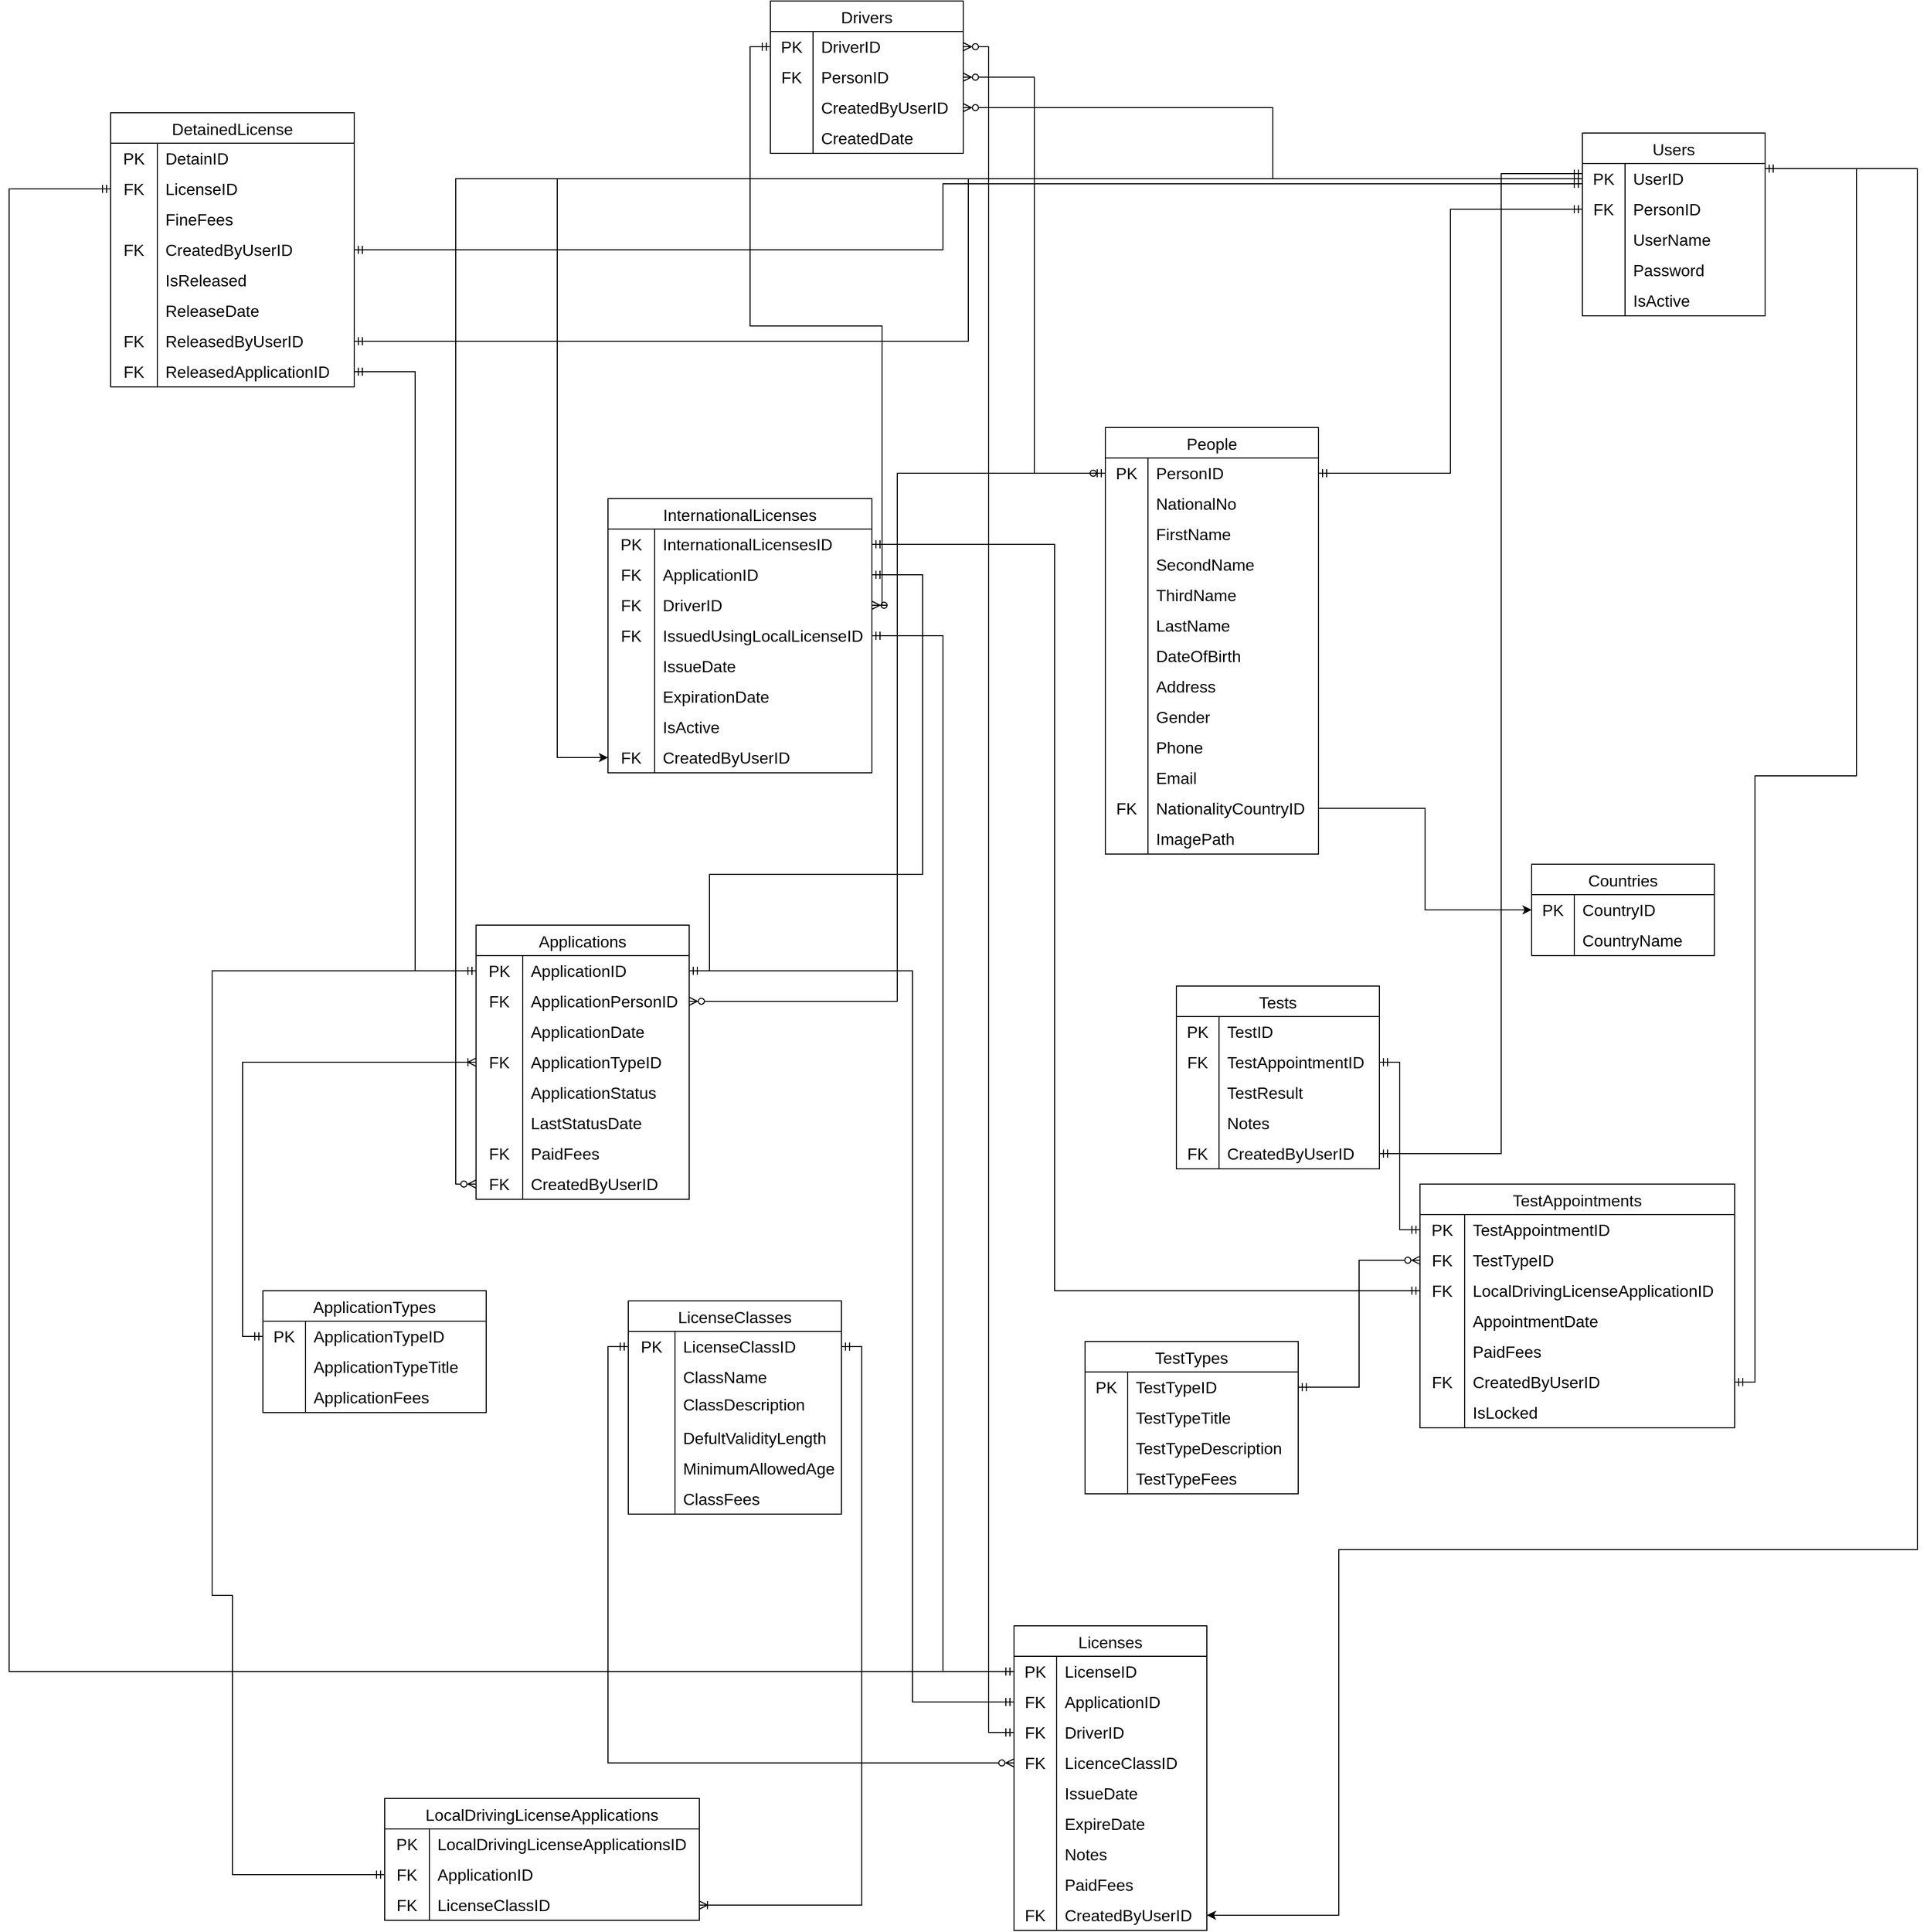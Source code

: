 <mxfile version="28.2.5">
  <diagram name="Page-1" id="SuEi4lIxHFCXn13PlDCr">
    <mxGraphModel dx="2303" dy="1990" grid="1" gridSize="10" guides="1" tooltips="1" connect="1" arrows="1" fold="1" page="1" pageScale="1" pageWidth="850" pageHeight="1100" math="0" shadow="0">
      <root>
        <mxCell id="0" />
        <mxCell id="1" parent="0" />
        <mxCell id="qfV262I-aldNIOLawlQ2-9" value="LocalDrivingLicenseApplications" style="shape=table;startSize=30;container=1;collapsible=0;childLayout=tableLayout;fixedRows=1;rowLines=0;fontStyle=0;strokeColor=default;fontSize=16;" parent="1" vertex="1">
          <mxGeometry x="-450" y="1300" width="310" height="120" as="geometry" />
        </mxCell>
        <mxCell id="qfV262I-aldNIOLawlQ2-10" value="" style="shape=tableRow;horizontal=0;startSize=0;swimlaneHead=0;swimlaneBody=0;top=0;left=0;bottom=0;right=0;collapsible=0;dropTarget=0;fillColor=none;points=[[0,0.5],[1,0.5]];portConstraint=eastwest;strokeColor=inherit;fontSize=16;" parent="qfV262I-aldNIOLawlQ2-9" vertex="1">
          <mxGeometry y="30" width="310" height="30" as="geometry" />
        </mxCell>
        <mxCell id="qfV262I-aldNIOLawlQ2-11" value="PK" style="shape=partialRectangle;html=1;whiteSpace=wrap;connectable=0;fillColor=none;top=0;left=0;bottom=0;right=0;overflow=hidden;pointerEvents=1;strokeColor=inherit;fontSize=16;" parent="qfV262I-aldNIOLawlQ2-10" vertex="1">
          <mxGeometry width="44" height="30" as="geometry">
            <mxRectangle width="44" height="30" as="alternateBounds" />
          </mxGeometry>
        </mxCell>
        <mxCell id="qfV262I-aldNIOLawlQ2-12" value="&lt;span style=&quot;text-align: center; text-wrap-mode: nowrap;&quot;&gt;LocalDrivingLicenseApplicationsID&lt;/span&gt;" style="shape=partialRectangle;html=1;whiteSpace=wrap;connectable=0;fillColor=none;top=0;left=0;bottom=0;right=0;align=left;spacingLeft=6;overflow=hidden;strokeColor=inherit;fontSize=16;" parent="qfV262I-aldNIOLawlQ2-10" vertex="1">
          <mxGeometry x="44" width="266" height="30" as="geometry">
            <mxRectangle width="266" height="30" as="alternateBounds" />
          </mxGeometry>
        </mxCell>
        <mxCell id="qfV262I-aldNIOLawlQ2-13" value="" style="shape=tableRow;horizontal=0;startSize=0;swimlaneHead=0;swimlaneBody=0;top=0;left=0;bottom=0;right=0;collapsible=0;dropTarget=0;fillColor=none;points=[[0,0.5],[1,0.5]];portConstraint=eastwest;strokeColor=inherit;fontSize=16;" parent="qfV262I-aldNIOLawlQ2-9" vertex="1">
          <mxGeometry y="60" width="310" height="30" as="geometry" />
        </mxCell>
        <mxCell id="qfV262I-aldNIOLawlQ2-14" value="FK" style="shape=partialRectangle;html=1;whiteSpace=wrap;connectable=0;fillColor=none;top=0;left=0;bottom=0;right=0;overflow=hidden;strokeColor=inherit;fontSize=16;" parent="qfV262I-aldNIOLawlQ2-13" vertex="1">
          <mxGeometry width="44" height="30" as="geometry">
            <mxRectangle width="44" height="30" as="alternateBounds" />
          </mxGeometry>
        </mxCell>
        <mxCell id="qfV262I-aldNIOLawlQ2-15" value="ApplicationID" style="shape=partialRectangle;html=1;whiteSpace=wrap;connectable=0;fillColor=none;top=0;left=0;bottom=0;right=0;align=left;spacingLeft=6;overflow=hidden;strokeColor=inherit;fontSize=16;" parent="qfV262I-aldNIOLawlQ2-13" vertex="1">
          <mxGeometry x="44" width="266" height="30" as="geometry">
            <mxRectangle width="266" height="30" as="alternateBounds" />
          </mxGeometry>
        </mxCell>
        <mxCell id="qfV262I-aldNIOLawlQ2-16" value="" style="shape=tableRow;horizontal=0;startSize=0;swimlaneHead=0;swimlaneBody=0;top=0;left=0;bottom=0;right=0;collapsible=0;dropTarget=0;fillColor=none;points=[[0,0.5],[1,0.5]];portConstraint=eastwest;strokeColor=inherit;fontSize=16;" parent="qfV262I-aldNIOLawlQ2-9" vertex="1">
          <mxGeometry y="90" width="310" height="30" as="geometry" />
        </mxCell>
        <mxCell id="qfV262I-aldNIOLawlQ2-17" value="FK" style="shape=partialRectangle;html=1;whiteSpace=wrap;connectable=0;fillColor=none;top=0;left=0;bottom=0;right=0;overflow=hidden;strokeColor=inherit;fontSize=16;" parent="qfV262I-aldNIOLawlQ2-16" vertex="1">
          <mxGeometry width="44" height="30" as="geometry">
            <mxRectangle width="44" height="30" as="alternateBounds" />
          </mxGeometry>
        </mxCell>
        <mxCell id="qfV262I-aldNIOLawlQ2-18" value="LicenseClassID" style="shape=partialRectangle;html=1;whiteSpace=wrap;connectable=0;fillColor=none;top=0;left=0;bottom=0;right=0;align=left;spacingLeft=6;overflow=hidden;strokeColor=inherit;fontSize=16;" parent="qfV262I-aldNIOLawlQ2-16" vertex="1">
          <mxGeometry x="44" width="266" height="30" as="geometry">
            <mxRectangle width="266" height="30" as="alternateBounds" />
          </mxGeometry>
        </mxCell>
        <mxCell id="qfV262I-aldNIOLawlQ2-32" value="People" style="shape=table;startSize=30;container=1;collapsible=0;childLayout=tableLayout;fixedRows=1;rowLines=0;fontStyle=0;strokeColor=default;fontSize=16;" parent="1" vertex="1">
          <mxGeometry x="260" y="-50" width="210" height="420" as="geometry" />
        </mxCell>
        <mxCell id="qfV262I-aldNIOLawlQ2-33" value="" style="shape=tableRow;horizontal=0;startSize=0;swimlaneHead=0;swimlaneBody=0;top=0;left=0;bottom=0;right=0;collapsible=0;dropTarget=0;fillColor=none;points=[[0,0.5],[1,0.5]];portConstraint=eastwest;strokeColor=inherit;fontSize=16;" parent="qfV262I-aldNIOLawlQ2-32" vertex="1">
          <mxGeometry y="30" width="210" height="30" as="geometry" />
        </mxCell>
        <mxCell id="qfV262I-aldNIOLawlQ2-34" value="PK" style="shape=partialRectangle;html=1;whiteSpace=wrap;connectable=0;fillColor=none;top=0;left=0;bottom=0;right=0;overflow=hidden;pointerEvents=1;strokeColor=inherit;fontSize=16;" parent="qfV262I-aldNIOLawlQ2-33" vertex="1">
          <mxGeometry width="42" height="30" as="geometry">
            <mxRectangle width="42" height="30" as="alternateBounds" />
          </mxGeometry>
        </mxCell>
        <mxCell id="qfV262I-aldNIOLawlQ2-35" value="PersonID" style="shape=partialRectangle;html=1;whiteSpace=wrap;connectable=0;fillColor=none;top=0;left=0;bottom=0;right=0;align=left;spacingLeft=6;overflow=hidden;strokeColor=inherit;fontSize=16;" parent="qfV262I-aldNIOLawlQ2-33" vertex="1">
          <mxGeometry x="42" width="168" height="30" as="geometry">
            <mxRectangle width="168" height="30" as="alternateBounds" />
          </mxGeometry>
        </mxCell>
        <mxCell id="qfV262I-aldNIOLawlQ2-241" value="" style="shape=tableRow;horizontal=0;startSize=0;swimlaneHead=0;swimlaneBody=0;top=0;left=0;bottom=0;right=0;collapsible=0;dropTarget=0;fillColor=none;points=[[0,0.5],[1,0.5]];portConstraint=eastwest;strokeColor=inherit;fontSize=16;" parent="qfV262I-aldNIOLawlQ2-32" vertex="1">
          <mxGeometry y="60" width="210" height="30" as="geometry" />
        </mxCell>
        <mxCell id="qfV262I-aldNIOLawlQ2-242" value="" style="shape=partialRectangle;html=1;whiteSpace=wrap;connectable=0;fillColor=none;top=0;left=0;bottom=0;right=0;overflow=hidden;pointerEvents=1;strokeColor=inherit;fontSize=16;" parent="qfV262I-aldNIOLawlQ2-241" vertex="1">
          <mxGeometry width="42" height="30" as="geometry">
            <mxRectangle width="42" height="30" as="alternateBounds" />
          </mxGeometry>
        </mxCell>
        <mxCell id="qfV262I-aldNIOLawlQ2-243" value="NationalNo" style="shape=partialRectangle;html=1;whiteSpace=wrap;connectable=0;fillColor=none;top=0;left=0;bottom=0;right=0;align=left;spacingLeft=6;overflow=hidden;strokeColor=inherit;fontSize=16;" parent="qfV262I-aldNIOLawlQ2-241" vertex="1">
          <mxGeometry x="42" width="168" height="30" as="geometry">
            <mxRectangle width="168" height="30" as="alternateBounds" />
          </mxGeometry>
        </mxCell>
        <mxCell id="qfV262I-aldNIOLawlQ2-36" value="" style="shape=tableRow;horizontal=0;startSize=0;swimlaneHead=0;swimlaneBody=0;top=0;left=0;bottom=0;right=0;collapsible=0;dropTarget=0;fillColor=none;points=[[0,0.5],[1,0.5]];portConstraint=eastwest;strokeColor=inherit;fontSize=16;" parent="qfV262I-aldNIOLawlQ2-32" vertex="1">
          <mxGeometry y="90" width="210" height="30" as="geometry" />
        </mxCell>
        <mxCell id="qfV262I-aldNIOLawlQ2-37" value="" style="shape=partialRectangle;html=1;whiteSpace=wrap;connectable=0;fillColor=none;top=0;left=0;bottom=0;right=0;overflow=hidden;strokeColor=inherit;fontSize=16;" parent="qfV262I-aldNIOLawlQ2-36" vertex="1">
          <mxGeometry width="42" height="30" as="geometry">
            <mxRectangle width="42" height="30" as="alternateBounds" />
          </mxGeometry>
        </mxCell>
        <mxCell id="qfV262I-aldNIOLawlQ2-38" value="FirstName" style="shape=partialRectangle;html=1;whiteSpace=wrap;connectable=0;fillColor=none;top=0;left=0;bottom=0;right=0;align=left;spacingLeft=6;overflow=hidden;strokeColor=inherit;fontSize=16;" parent="qfV262I-aldNIOLawlQ2-36" vertex="1">
          <mxGeometry x="42" width="168" height="30" as="geometry">
            <mxRectangle width="168" height="30" as="alternateBounds" />
          </mxGeometry>
        </mxCell>
        <mxCell id="qfV262I-aldNIOLawlQ2-244" value="" style="shape=tableRow;horizontal=0;startSize=0;swimlaneHead=0;swimlaneBody=0;top=0;left=0;bottom=0;right=0;collapsible=0;dropTarget=0;fillColor=none;points=[[0,0.5],[1,0.5]];portConstraint=eastwest;strokeColor=inherit;fontSize=16;" parent="qfV262I-aldNIOLawlQ2-32" vertex="1">
          <mxGeometry y="120" width="210" height="30" as="geometry" />
        </mxCell>
        <mxCell id="qfV262I-aldNIOLawlQ2-245" value="" style="shape=partialRectangle;html=1;whiteSpace=wrap;connectable=0;fillColor=none;top=0;left=0;bottom=0;right=0;overflow=hidden;strokeColor=inherit;fontSize=16;" parent="qfV262I-aldNIOLawlQ2-244" vertex="1">
          <mxGeometry width="42" height="30" as="geometry">
            <mxRectangle width="42" height="30" as="alternateBounds" />
          </mxGeometry>
        </mxCell>
        <mxCell id="qfV262I-aldNIOLawlQ2-246" value="SecondName" style="shape=partialRectangle;html=1;whiteSpace=wrap;connectable=0;fillColor=none;top=0;left=0;bottom=0;right=0;align=left;spacingLeft=6;overflow=hidden;strokeColor=inherit;fontSize=16;" parent="qfV262I-aldNIOLawlQ2-244" vertex="1">
          <mxGeometry x="42" width="168" height="30" as="geometry">
            <mxRectangle width="168" height="30" as="alternateBounds" />
          </mxGeometry>
        </mxCell>
        <mxCell id="qfV262I-aldNIOLawlQ2-247" value="" style="shape=tableRow;horizontal=0;startSize=0;swimlaneHead=0;swimlaneBody=0;top=0;left=0;bottom=0;right=0;collapsible=0;dropTarget=0;fillColor=none;points=[[0,0.5],[1,0.5]];portConstraint=eastwest;strokeColor=inherit;fontSize=16;" parent="qfV262I-aldNIOLawlQ2-32" vertex="1">
          <mxGeometry y="150" width="210" height="30" as="geometry" />
        </mxCell>
        <mxCell id="qfV262I-aldNIOLawlQ2-248" value="" style="shape=partialRectangle;html=1;whiteSpace=wrap;connectable=0;fillColor=none;top=0;left=0;bottom=0;right=0;overflow=hidden;strokeColor=inherit;fontSize=16;" parent="qfV262I-aldNIOLawlQ2-247" vertex="1">
          <mxGeometry width="42" height="30" as="geometry">
            <mxRectangle width="42" height="30" as="alternateBounds" />
          </mxGeometry>
        </mxCell>
        <mxCell id="qfV262I-aldNIOLawlQ2-249" value="ThirdName" style="shape=partialRectangle;html=1;whiteSpace=wrap;connectable=0;fillColor=none;top=0;left=0;bottom=0;right=0;align=left;spacingLeft=6;overflow=hidden;strokeColor=inherit;fontSize=16;" parent="qfV262I-aldNIOLawlQ2-247" vertex="1">
          <mxGeometry x="42" width="168" height="30" as="geometry">
            <mxRectangle width="168" height="30" as="alternateBounds" />
          </mxGeometry>
        </mxCell>
        <mxCell id="qfV262I-aldNIOLawlQ2-250" value="" style="shape=tableRow;horizontal=0;startSize=0;swimlaneHead=0;swimlaneBody=0;top=0;left=0;bottom=0;right=0;collapsible=0;dropTarget=0;fillColor=none;points=[[0,0.5],[1,0.5]];portConstraint=eastwest;strokeColor=inherit;fontSize=16;" parent="qfV262I-aldNIOLawlQ2-32" vertex="1">
          <mxGeometry y="180" width="210" height="30" as="geometry" />
        </mxCell>
        <mxCell id="qfV262I-aldNIOLawlQ2-251" value="" style="shape=partialRectangle;html=1;whiteSpace=wrap;connectable=0;fillColor=none;top=0;left=0;bottom=0;right=0;overflow=hidden;strokeColor=inherit;fontSize=16;" parent="qfV262I-aldNIOLawlQ2-250" vertex="1">
          <mxGeometry width="42" height="30" as="geometry">
            <mxRectangle width="42" height="30" as="alternateBounds" />
          </mxGeometry>
        </mxCell>
        <mxCell id="qfV262I-aldNIOLawlQ2-252" value="LastName" style="shape=partialRectangle;html=1;whiteSpace=wrap;connectable=0;fillColor=none;top=0;left=0;bottom=0;right=0;align=left;spacingLeft=6;overflow=hidden;strokeColor=inherit;fontSize=16;" parent="qfV262I-aldNIOLawlQ2-250" vertex="1">
          <mxGeometry x="42" width="168" height="30" as="geometry">
            <mxRectangle width="168" height="30" as="alternateBounds" />
          </mxGeometry>
        </mxCell>
        <mxCell id="qfV262I-aldNIOLawlQ2-39" value="" style="shape=tableRow;horizontal=0;startSize=0;swimlaneHead=0;swimlaneBody=0;top=0;left=0;bottom=0;right=0;collapsible=0;dropTarget=0;fillColor=none;points=[[0,0.5],[1,0.5]];portConstraint=eastwest;strokeColor=inherit;fontSize=16;" parent="qfV262I-aldNIOLawlQ2-32" vertex="1">
          <mxGeometry y="210" width="210" height="30" as="geometry" />
        </mxCell>
        <mxCell id="qfV262I-aldNIOLawlQ2-40" value="" style="shape=partialRectangle;html=1;whiteSpace=wrap;connectable=0;fillColor=none;top=0;left=0;bottom=0;right=0;overflow=hidden;strokeColor=inherit;fontSize=16;" parent="qfV262I-aldNIOLawlQ2-39" vertex="1">
          <mxGeometry width="42" height="30" as="geometry">
            <mxRectangle width="42" height="30" as="alternateBounds" />
          </mxGeometry>
        </mxCell>
        <mxCell id="qfV262I-aldNIOLawlQ2-41" value="DateOfBirth" style="shape=partialRectangle;html=1;whiteSpace=wrap;connectable=0;fillColor=none;top=0;left=0;bottom=0;right=0;align=left;spacingLeft=6;overflow=hidden;strokeColor=inherit;fontSize=16;" parent="qfV262I-aldNIOLawlQ2-39" vertex="1">
          <mxGeometry x="42" width="168" height="30" as="geometry">
            <mxRectangle width="168" height="30" as="alternateBounds" />
          </mxGeometry>
        </mxCell>
        <mxCell id="qfV262I-aldNIOLawlQ2-42" value="" style="shape=tableRow;horizontal=0;startSize=0;swimlaneHead=0;swimlaneBody=0;top=0;left=0;bottom=0;right=0;collapsible=0;dropTarget=0;fillColor=none;points=[[0,0.5],[1,0.5]];portConstraint=eastwest;strokeColor=inherit;fontSize=16;" parent="qfV262I-aldNIOLawlQ2-32" vertex="1">
          <mxGeometry y="240" width="210" height="30" as="geometry" />
        </mxCell>
        <mxCell id="qfV262I-aldNIOLawlQ2-43" value="" style="shape=partialRectangle;html=1;whiteSpace=wrap;connectable=0;fillColor=none;top=0;left=0;bottom=0;right=0;overflow=hidden;strokeColor=inherit;fontSize=16;" parent="qfV262I-aldNIOLawlQ2-42" vertex="1">
          <mxGeometry width="42" height="30" as="geometry">
            <mxRectangle width="42" height="30" as="alternateBounds" />
          </mxGeometry>
        </mxCell>
        <mxCell id="qfV262I-aldNIOLawlQ2-44" value="Address" style="shape=partialRectangle;html=1;whiteSpace=wrap;connectable=0;fillColor=none;top=0;left=0;bottom=0;right=0;align=left;spacingLeft=6;overflow=hidden;strokeColor=inherit;fontSize=16;" parent="qfV262I-aldNIOLawlQ2-42" vertex="1">
          <mxGeometry x="42" width="168" height="30" as="geometry">
            <mxRectangle width="168" height="30" as="alternateBounds" />
          </mxGeometry>
        </mxCell>
        <mxCell id="qfV262I-aldNIOLawlQ2-253" value="" style="shape=tableRow;horizontal=0;startSize=0;swimlaneHead=0;swimlaneBody=0;top=0;left=0;bottom=0;right=0;collapsible=0;dropTarget=0;fillColor=none;points=[[0,0.5],[1,0.5]];portConstraint=eastwest;strokeColor=inherit;fontSize=16;" parent="qfV262I-aldNIOLawlQ2-32" vertex="1">
          <mxGeometry y="270" width="210" height="30" as="geometry" />
        </mxCell>
        <mxCell id="qfV262I-aldNIOLawlQ2-254" value="" style="shape=partialRectangle;html=1;whiteSpace=wrap;connectable=0;fillColor=none;top=0;left=0;bottom=0;right=0;overflow=hidden;strokeColor=inherit;fontSize=16;" parent="qfV262I-aldNIOLawlQ2-253" vertex="1">
          <mxGeometry width="42" height="30" as="geometry">
            <mxRectangle width="42" height="30" as="alternateBounds" />
          </mxGeometry>
        </mxCell>
        <mxCell id="qfV262I-aldNIOLawlQ2-255" value="Gender" style="shape=partialRectangle;html=1;whiteSpace=wrap;connectable=0;fillColor=none;top=0;left=0;bottom=0;right=0;align=left;spacingLeft=6;overflow=hidden;strokeColor=inherit;fontSize=16;" parent="qfV262I-aldNIOLawlQ2-253" vertex="1">
          <mxGeometry x="42" width="168" height="30" as="geometry">
            <mxRectangle width="168" height="30" as="alternateBounds" />
          </mxGeometry>
        </mxCell>
        <mxCell id="qfV262I-aldNIOLawlQ2-45" value="" style="shape=tableRow;horizontal=0;startSize=0;swimlaneHead=0;swimlaneBody=0;top=0;left=0;bottom=0;right=0;collapsible=0;dropTarget=0;fillColor=none;points=[[0,0.5],[1,0.5]];portConstraint=eastwest;strokeColor=inherit;fontSize=16;" parent="qfV262I-aldNIOLawlQ2-32" vertex="1">
          <mxGeometry y="300" width="210" height="30" as="geometry" />
        </mxCell>
        <mxCell id="qfV262I-aldNIOLawlQ2-46" value="" style="shape=partialRectangle;html=1;whiteSpace=wrap;connectable=0;fillColor=none;top=0;left=0;bottom=0;right=0;overflow=hidden;strokeColor=inherit;fontSize=16;" parent="qfV262I-aldNIOLawlQ2-45" vertex="1">
          <mxGeometry width="42" height="30" as="geometry">
            <mxRectangle width="42" height="30" as="alternateBounds" />
          </mxGeometry>
        </mxCell>
        <mxCell id="qfV262I-aldNIOLawlQ2-47" value="Phone" style="shape=partialRectangle;html=1;whiteSpace=wrap;connectable=0;fillColor=none;top=0;left=0;bottom=0;right=0;align=left;spacingLeft=6;overflow=hidden;strokeColor=inherit;fontSize=16;" parent="qfV262I-aldNIOLawlQ2-45" vertex="1">
          <mxGeometry x="42" width="168" height="30" as="geometry">
            <mxRectangle width="168" height="30" as="alternateBounds" />
          </mxGeometry>
        </mxCell>
        <mxCell id="qfV262I-aldNIOLawlQ2-48" value="" style="shape=tableRow;horizontal=0;startSize=0;swimlaneHead=0;swimlaneBody=0;top=0;left=0;bottom=0;right=0;collapsible=0;dropTarget=0;fillColor=none;points=[[0,0.5],[1,0.5]];portConstraint=eastwest;strokeColor=inherit;fontSize=16;" parent="qfV262I-aldNIOLawlQ2-32" vertex="1">
          <mxGeometry y="330" width="210" height="30" as="geometry" />
        </mxCell>
        <mxCell id="qfV262I-aldNIOLawlQ2-49" value="" style="shape=partialRectangle;html=1;whiteSpace=wrap;connectable=0;fillColor=none;top=0;left=0;bottom=0;right=0;overflow=hidden;strokeColor=inherit;fontSize=16;" parent="qfV262I-aldNIOLawlQ2-48" vertex="1">
          <mxGeometry width="42" height="30" as="geometry">
            <mxRectangle width="42" height="30" as="alternateBounds" />
          </mxGeometry>
        </mxCell>
        <mxCell id="qfV262I-aldNIOLawlQ2-50" value="Email" style="shape=partialRectangle;html=1;whiteSpace=wrap;connectable=0;fillColor=none;top=0;left=0;bottom=0;right=0;align=left;spacingLeft=6;overflow=hidden;strokeColor=inherit;fontSize=16;" parent="qfV262I-aldNIOLawlQ2-48" vertex="1">
          <mxGeometry x="42" width="168" height="30" as="geometry">
            <mxRectangle width="168" height="30" as="alternateBounds" />
          </mxGeometry>
        </mxCell>
        <mxCell id="qfV262I-aldNIOLawlQ2-51" value="" style="shape=tableRow;horizontal=0;startSize=0;swimlaneHead=0;swimlaneBody=0;top=0;left=0;bottom=0;right=0;collapsible=0;dropTarget=0;fillColor=none;points=[[0,0.5],[1,0.5]];portConstraint=eastwest;strokeColor=inherit;fontSize=16;" parent="qfV262I-aldNIOLawlQ2-32" vertex="1">
          <mxGeometry y="360" width="210" height="30" as="geometry" />
        </mxCell>
        <mxCell id="qfV262I-aldNIOLawlQ2-52" value="FK" style="shape=partialRectangle;html=1;whiteSpace=wrap;connectable=0;fillColor=none;top=0;left=0;bottom=0;right=0;overflow=hidden;strokeColor=inherit;fontSize=16;" parent="qfV262I-aldNIOLawlQ2-51" vertex="1">
          <mxGeometry width="42" height="30" as="geometry">
            <mxRectangle width="42" height="30" as="alternateBounds" />
          </mxGeometry>
        </mxCell>
        <mxCell id="qfV262I-aldNIOLawlQ2-53" value="NationalityCountryID" style="shape=partialRectangle;html=1;whiteSpace=wrap;connectable=0;fillColor=none;top=0;left=0;bottom=0;right=0;align=left;spacingLeft=6;overflow=hidden;strokeColor=inherit;fontSize=16;" parent="qfV262I-aldNIOLawlQ2-51" vertex="1">
          <mxGeometry x="42" width="168" height="30" as="geometry">
            <mxRectangle width="168" height="30" as="alternateBounds" />
          </mxGeometry>
        </mxCell>
        <mxCell id="qfV262I-aldNIOLawlQ2-54" value="" style="shape=tableRow;horizontal=0;startSize=0;swimlaneHead=0;swimlaneBody=0;top=0;left=0;bottom=0;right=0;collapsible=0;dropTarget=0;fillColor=none;points=[[0,0.5],[1,0.5]];portConstraint=eastwest;strokeColor=inherit;fontSize=16;" parent="qfV262I-aldNIOLawlQ2-32" vertex="1">
          <mxGeometry y="390" width="210" height="30" as="geometry" />
        </mxCell>
        <mxCell id="qfV262I-aldNIOLawlQ2-55" value="" style="shape=partialRectangle;html=1;whiteSpace=wrap;connectable=0;fillColor=none;top=0;left=0;bottom=0;right=0;overflow=hidden;strokeColor=inherit;fontSize=16;" parent="qfV262I-aldNIOLawlQ2-54" vertex="1">
          <mxGeometry width="42" height="30" as="geometry">
            <mxRectangle width="42" height="30" as="alternateBounds" />
          </mxGeometry>
        </mxCell>
        <mxCell id="qfV262I-aldNIOLawlQ2-56" value="ImagePath" style="shape=partialRectangle;html=1;whiteSpace=wrap;connectable=0;fillColor=none;top=0;left=0;bottom=0;right=0;align=left;spacingLeft=6;overflow=hidden;strokeColor=inherit;fontSize=16;" parent="qfV262I-aldNIOLawlQ2-54" vertex="1">
          <mxGeometry x="42" width="168" height="30" as="geometry">
            <mxRectangle width="168" height="30" as="alternateBounds" />
          </mxGeometry>
        </mxCell>
        <mxCell id="qfV262I-aldNIOLawlQ2-60" value="LicenseClasses" style="shape=table;startSize=30;container=1;collapsible=0;childLayout=tableLayout;fixedRows=1;rowLines=0;fontStyle=0;strokeColor=default;fontSize=16;" parent="1" vertex="1">
          <mxGeometry x="-210" y="810" width="210" height="210" as="geometry" />
        </mxCell>
        <mxCell id="qfV262I-aldNIOLawlQ2-61" value="" style="shape=tableRow;horizontal=0;startSize=0;swimlaneHead=0;swimlaneBody=0;top=0;left=0;bottom=0;right=0;collapsible=0;dropTarget=0;fillColor=none;points=[[0,0.5],[1,0.5]];portConstraint=eastwest;strokeColor=inherit;fontSize=16;" parent="qfV262I-aldNIOLawlQ2-60" vertex="1">
          <mxGeometry y="30" width="210" height="30" as="geometry" />
        </mxCell>
        <mxCell id="qfV262I-aldNIOLawlQ2-62" value="PK" style="shape=partialRectangle;html=1;whiteSpace=wrap;connectable=0;fillColor=none;top=0;left=0;bottom=0;right=0;overflow=hidden;pointerEvents=1;strokeColor=inherit;fontSize=16;" parent="qfV262I-aldNIOLawlQ2-61" vertex="1">
          <mxGeometry width="46" height="30" as="geometry">
            <mxRectangle width="46" height="30" as="alternateBounds" />
          </mxGeometry>
        </mxCell>
        <mxCell id="qfV262I-aldNIOLawlQ2-63" value="LicenseClassID" style="shape=partialRectangle;html=1;whiteSpace=wrap;connectable=0;fillColor=none;top=0;left=0;bottom=0;right=0;align=left;spacingLeft=6;overflow=hidden;strokeColor=inherit;fontSize=16;" parent="qfV262I-aldNIOLawlQ2-61" vertex="1">
          <mxGeometry x="46" width="164" height="30" as="geometry">
            <mxRectangle width="164" height="30" as="alternateBounds" />
          </mxGeometry>
        </mxCell>
        <mxCell id="qfV262I-aldNIOLawlQ2-64" value="" style="shape=tableRow;horizontal=0;startSize=0;swimlaneHead=0;swimlaneBody=0;top=0;left=0;bottom=0;right=0;collapsible=0;dropTarget=0;fillColor=none;points=[[0,0.5],[1,0.5]];portConstraint=eastwest;strokeColor=inherit;fontSize=16;" parent="qfV262I-aldNIOLawlQ2-60" vertex="1">
          <mxGeometry y="60" width="210" height="30" as="geometry" />
        </mxCell>
        <mxCell id="qfV262I-aldNIOLawlQ2-65" value="" style="shape=partialRectangle;html=1;whiteSpace=wrap;connectable=0;fillColor=none;top=0;left=0;bottom=0;right=0;overflow=hidden;strokeColor=inherit;fontSize=16;" parent="qfV262I-aldNIOLawlQ2-64" vertex="1">
          <mxGeometry width="46" height="30" as="geometry">
            <mxRectangle width="46" height="30" as="alternateBounds" />
          </mxGeometry>
        </mxCell>
        <mxCell id="qfV262I-aldNIOLawlQ2-66" value="ClassName" style="shape=partialRectangle;html=1;whiteSpace=wrap;connectable=0;fillColor=none;top=0;left=0;bottom=0;right=0;align=left;spacingLeft=6;overflow=hidden;strokeColor=inherit;fontSize=16;" parent="qfV262I-aldNIOLawlQ2-64" vertex="1">
          <mxGeometry x="46" width="164" height="30" as="geometry">
            <mxRectangle width="164" height="30" as="alternateBounds" />
          </mxGeometry>
        </mxCell>
        <mxCell id="qfV262I-aldNIOLawlQ2-67" value="" style="shape=tableRow;horizontal=0;startSize=0;swimlaneHead=0;swimlaneBody=0;top=0;left=0;bottom=0;right=0;collapsible=0;dropTarget=0;fillColor=none;points=[[0,0.5],[1,0.5]];portConstraint=eastwest;strokeColor=inherit;fontSize=16;" parent="qfV262I-aldNIOLawlQ2-60" vertex="1">
          <mxGeometry y="90" width="210" height="30" as="geometry" />
        </mxCell>
        <mxCell id="qfV262I-aldNIOLawlQ2-68" value="" style="shape=partialRectangle;html=1;whiteSpace=wrap;connectable=0;fillColor=none;top=0;left=0;bottom=0;right=0;overflow=hidden;strokeColor=inherit;fontSize=16;" parent="qfV262I-aldNIOLawlQ2-67" vertex="1">
          <mxGeometry width="46" height="30" as="geometry">
            <mxRectangle width="46" height="30" as="alternateBounds" />
          </mxGeometry>
        </mxCell>
        <mxCell id="qfV262I-aldNIOLawlQ2-69" value="ClassDescription&lt;div&gt;&lt;br&gt;&lt;/div&gt;" style="shape=partialRectangle;html=1;whiteSpace=wrap;connectable=0;fillColor=none;top=0;left=0;bottom=0;right=0;align=left;spacingLeft=6;overflow=hidden;strokeColor=inherit;fontSize=16;" parent="qfV262I-aldNIOLawlQ2-67" vertex="1">
          <mxGeometry x="46" width="164" height="30" as="geometry">
            <mxRectangle width="164" height="30" as="alternateBounds" />
          </mxGeometry>
        </mxCell>
        <mxCell id="qfV262I-aldNIOLawlQ2-70" value="" style="shape=tableRow;horizontal=0;startSize=0;swimlaneHead=0;swimlaneBody=0;top=0;left=0;bottom=0;right=0;collapsible=0;dropTarget=0;fillColor=none;points=[[0,0.5],[1,0.5]];portConstraint=eastwest;strokeColor=inherit;fontSize=16;" parent="qfV262I-aldNIOLawlQ2-60" vertex="1">
          <mxGeometry y="120" width="210" height="30" as="geometry" />
        </mxCell>
        <mxCell id="qfV262I-aldNIOLawlQ2-71" value="" style="shape=partialRectangle;html=1;whiteSpace=wrap;connectable=0;fillColor=none;top=0;left=0;bottom=0;right=0;overflow=hidden;strokeColor=inherit;fontSize=16;" parent="qfV262I-aldNIOLawlQ2-70" vertex="1">
          <mxGeometry width="46" height="30" as="geometry">
            <mxRectangle width="46" height="30" as="alternateBounds" />
          </mxGeometry>
        </mxCell>
        <mxCell id="qfV262I-aldNIOLawlQ2-72" value="DefultValidityLength" style="shape=partialRectangle;html=1;whiteSpace=wrap;connectable=0;fillColor=none;top=0;left=0;bottom=0;right=0;align=left;spacingLeft=6;overflow=hidden;strokeColor=inherit;fontSize=16;" parent="qfV262I-aldNIOLawlQ2-70" vertex="1">
          <mxGeometry x="46" width="164" height="30" as="geometry">
            <mxRectangle width="164" height="30" as="alternateBounds" />
          </mxGeometry>
        </mxCell>
        <mxCell id="qfV262I-aldNIOLawlQ2-73" value="" style="shape=tableRow;horizontal=0;startSize=0;swimlaneHead=0;swimlaneBody=0;top=0;left=0;bottom=0;right=0;collapsible=0;dropTarget=0;fillColor=none;points=[[0,0.5],[1,0.5]];portConstraint=eastwest;strokeColor=inherit;fontSize=16;" parent="qfV262I-aldNIOLawlQ2-60" vertex="1">
          <mxGeometry y="150" width="210" height="30" as="geometry" />
        </mxCell>
        <mxCell id="qfV262I-aldNIOLawlQ2-74" value="" style="shape=partialRectangle;html=1;whiteSpace=wrap;connectable=0;fillColor=none;top=0;left=0;bottom=0;right=0;overflow=hidden;strokeColor=inherit;fontSize=16;" parent="qfV262I-aldNIOLawlQ2-73" vertex="1">
          <mxGeometry width="46" height="30" as="geometry">
            <mxRectangle width="46" height="30" as="alternateBounds" />
          </mxGeometry>
        </mxCell>
        <mxCell id="qfV262I-aldNIOLawlQ2-75" value="MinimumAllowedAge" style="shape=partialRectangle;html=1;whiteSpace=wrap;connectable=0;fillColor=none;top=0;left=0;bottom=0;right=0;align=left;spacingLeft=6;overflow=hidden;strokeColor=inherit;fontSize=16;" parent="qfV262I-aldNIOLawlQ2-73" vertex="1">
          <mxGeometry x="46" width="164" height="30" as="geometry">
            <mxRectangle width="164" height="30" as="alternateBounds" />
          </mxGeometry>
        </mxCell>
        <mxCell id="qfV262I-aldNIOLawlQ2-76" value="" style="shape=tableRow;horizontal=0;startSize=0;swimlaneHead=0;swimlaneBody=0;top=0;left=0;bottom=0;right=0;collapsible=0;dropTarget=0;fillColor=none;points=[[0,0.5],[1,0.5]];portConstraint=eastwest;strokeColor=inherit;fontSize=16;" parent="qfV262I-aldNIOLawlQ2-60" vertex="1">
          <mxGeometry y="180" width="210" height="30" as="geometry" />
        </mxCell>
        <mxCell id="qfV262I-aldNIOLawlQ2-77" value="" style="shape=partialRectangle;html=1;whiteSpace=wrap;connectable=0;fillColor=none;top=0;left=0;bottom=0;right=0;overflow=hidden;strokeColor=inherit;fontSize=16;" parent="qfV262I-aldNIOLawlQ2-76" vertex="1">
          <mxGeometry width="46" height="30" as="geometry">
            <mxRectangle width="46" height="30" as="alternateBounds" />
          </mxGeometry>
        </mxCell>
        <mxCell id="qfV262I-aldNIOLawlQ2-78" value="ClassFees" style="shape=partialRectangle;html=1;whiteSpace=wrap;connectable=0;fillColor=none;top=0;left=0;bottom=0;right=0;align=left;spacingLeft=6;overflow=hidden;strokeColor=inherit;fontSize=16;" parent="qfV262I-aldNIOLawlQ2-76" vertex="1">
          <mxGeometry x="46" width="164" height="30" as="geometry">
            <mxRectangle width="164" height="30" as="alternateBounds" />
          </mxGeometry>
        </mxCell>
        <mxCell id="qfV262I-aldNIOLawlQ2-85" value="Tests" style="shape=table;startSize=30;container=1;collapsible=0;childLayout=tableLayout;fixedRows=1;rowLines=0;fontStyle=0;strokeColor=default;fontSize=16;" parent="1" vertex="1">
          <mxGeometry x="330" y="500" width="200" height="180" as="geometry" />
        </mxCell>
        <mxCell id="qfV262I-aldNIOLawlQ2-86" value="" style="shape=tableRow;horizontal=0;startSize=0;swimlaneHead=0;swimlaneBody=0;top=0;left=0;bottom=0;right=0;collapsible=0;dropTarget=0;fillColor=none;points=[[0,0.5],[1,0.5]];portConstraint=eastwest;strokeColor=inherit;fontSize=16;" parent="qfV262I-aldNIOLawlQ2-85" vertex="1">
          <mxGeometry y="30" width="200" height="30" as="geometry" />
        </mxCell>
        <mxCell id="qfV262I-aldNIOLawlQ2-87" value="PK" style="shape=partialRectangle;html=1;whiteSpace=wrap;connectable=0;fillColor=none;top=0;left=0;bottom=0;right=0;overflow=hidden;pointerEvents=1;strokeColor=inherit;fontSize=16;" parent="qfV262I-aldNIOLawlQ2-86" vertex="1">
          <mxGeometry width="42" height="30" as="geometry">
            <mxRectangle width="42" height="30" as="alternateBounds" />
          </mxGeometry>
        </mxCell>
        <mxCell id="qfV262I-aldNIOLawlQ2-88" value="TestID" style="shape=partialRectangle;html=1;whiteSpace=wrap;connectable=0;fillColor=none;top=0;left=0;bottom=0;right=0;align=left;spacingLeft=6;overflow=hidden;strokeColor=inherit;fontSize=16;" parent="qfV262I-aldNIOLawlQ2-86" vertex="1">
          <mxGeometry x="42" width="158" height="30" as="geometry">
            <mxRectangle width="158" height="30" as="alternateBounds" />
          </mxGeometry>
        </mxCell>
        <mxCell id="qfV262I-aldNIOLawlQ2-92" value="" style="shape=tableRow;horizontal=0;startSize=0;swimlaneHead=0;swimlaneBody=0;top=0;left=0;bottom=0;right=0;collapsible=0;dropTarget=0;fillColor=none;points=[[0,0.5],[1,0.5]];portConstraint=eastwest;strokeColor=inherit;fontSize=16;" parent="qfV262I-aldNIOLawlQ2-85" vertex="1">
          <mxGeometry y="60" width="200" height="30" as="geometry" />
        </mxCell>
        <mxCell id="qfV262I-aldNIOLawlQ2-93" value="FK" style="shape=partialRectangle;html=1;whiteSpace=wrap;connectable=0;fillColor=none;top=0;left=0;bottom=0;right=0;overflow=hidden;strokeColor=inherit;fontSize=16;" parent="qfV262I-aldNIOLawlQ2-92" vertex="1">
          <mxGeometry width="42" height="30" as="geometry">
            <mxRectangle width="42" height="30" as="alternateBounds" />
          </mxGeometry>
        </mxCell>
        <mxCell id="qfV262I-aldNIOLawlQ2-94" value="TestAppointmentID" style="shape=partialRectangle;html=1;whiteSpace=wrap;connectable=0;fillColor=none;top=0;left=0;bottom=0;right=0;align=left;spacingLeft=6;overflow=hidden;strokeColor=inherit;fontSize=16;" parent="qfV262I-aldNIOLawlQ2-92" vertex="1">
          <mxGeometry x="42" width="158" height="30" as="geometry">
            <mxRectangle width="158" height="30" as="alternateBounds" />
          </mxGeometry>
        </mxCell>
        <mxCell id="qfV262I-aldNIOLawlQ2-95" value="" style="shape=tableRow;horizontal=0;startSize=0;swimlaneHead=0;swimlaneBody=0;top=0;left=0;bottom=0;right=0;collapsible=0;dropTarget=0;fillColor=none;points=[[0,0.5],[1,0.5]];portConstraint=eastwest;strokeColor=inherit;fontSize=16;" parent="qfV262I-aldNIOLawlQ2-85" vertex="1">
          <mxGeometry y="90" width="200" height="30" as="geometry" />
        </mxCell>
        <mxCell id="qfV262I-aldNIOLawlQ2-96" value="" style="shape=partialRectangle;html=1;whiteSpace=wrap;connectable=0;fillColor=none;top=0;left=0;bottom=0;right=0;overflow=hidden;strokeColor=inherit;fontSize=16;" parent="qfV262I-aldNIOLawlQ2-95" vertex="1">
          <mxGeometry width="42" height="30" as="geometry">
            <mxRectangle width="42" height="30" as="alternateBounds" />
          </mxGeometry>
        </mxCell>
        <mxCell id="qfV262I-aldNIOLawlQ2-97" value="TestResult" style="shape=partialRectangle;html=1;whiteSpace=wrap;connectable=0;fillColor=none;top=0;left=0;bottom=0;right=0;align=left;spacingLeft=6;overflow=hidden;strokeColor=inherit;fontSize=16;" parent="qfV262I-aldNIOLawlQ2-95" vertex="1">
          <mxGeometry x="42" width="158" height="30" as="geometry">
            <mxRectangle width="158" height="30" as="alternateBounds" />
          </mxGeometry>
        </mxCell>
        <mxCell id="qfV262I-aldNIOLawlQ2-266" value="" style="shape=tableRow;horizontal=0;startSize=0;swimlaneHead=0;swimlaneBody=0;top=0;left=0;bottom=0;right=0;collapsible=0;dropTarget=0;fillColor=none;points=[[0,0.5],[1,0.5]];portConstraint=eastwest;strokeColor=inherit;fontSize=16;" parent="qfV262I-aldNIOLawlQ2-85" vertex="1">
          <mxGeometry y="120" width="200" height="30" as="geometry" />
        </mxCell>
        <mxCell id="qfV262I-aldNIOLawlQ2-267" value="" style="shape=partialRectangle;html=1;whiteSpace=wrap;connectable=0;fillColor=none;top=0;left=0;bottom=0;right=0;overflow=hidden;strokeColor=inherit;fontSize=16;" parent="qfV262I-aldNIOLawlQ2-266" vertex="1">
          <mxGeometry width="42" height="30" as="geometry">
            <mxRectangle width="42" height="30" as="alternateBounds" />
          </mxGeometry>
        </mxCell>
        <mxCell id="qfV262I-aldNIOLawlQ2-268" value="Notes" style="shape=partialRectangle;html=1;whiteSpace=wrap;connectable=0;fillColor=none;top=0;left=0;bottom=0;right=0;align=left;spacingLeft=6;overflow=hidden;strokeColor=inherit;fontSize=16;" parent="qfV262I-aldNIOLawlQ2-266" vertex="1">
          <mxGeometry x="42" width="158" height="30" as="geometry">
            <mxRectangle width="158" height="30" as="alternateBounds" />
          </mxGeometry>
        </mxCell>
        <mxCell id="qfV262I-aldNIOLawlQ2-269" value="" style="shape=tableRow;horizontal=0;startSize=0;swimlaneHead=0;swimlaneBody=0;top=0;left=0;bottom=0;right=0;collapsible=0;dropTarget=0;fillColor=none;points=[[0,0.5],[1,0.5]];portConstraint=eastwest;strokeColor=inherit;fontSize=16;" parent="qfV262I-aldNIOLawlQ2-85" vertex="1">
          <mxGeometry y="150" width="200" height="30" as="geometry" />
        </mxCell>
        <mxCell id="qfV262I-aldNIOLawlQ2-270" value="FK" style="shape=partialRectangle;html=1;whiteSpace=wrap;connectable=0;fillColor=none;top=0;left=0;bottom=0;right=0;overflow=hidden;strokeColor=inherit;fontSize=16;" parent="qfV262I-aldNIOLawlQ2-269" vertex="1">
          <mxGeometry width="42" height="30" as="geometry">
            <mxRectangle width="42" height="30" as="alternateBounds" />
          </mxGeometry>
        </mxCell>
        <mxCell id="qfV262I-aldNIOLawlQ2-271" value="CreatedByUserID" style="shape=partialRectangle;html=1;whiteSpace=wrap;connectable=0;fillColor=none;top=0;left=0;bottom=0;right=0;align=left;spacingLeft=6;overflow=hidden;strokeColor=inherit;fontSize=16;" parent="qfV262I-aldNIOLawlQ2-269" vertex="1">
          <mxGeometry x="42" width="158" height="30" as="geometry">
            <mxRectangle width="158" height="30" as="alternateBounds" />
          </mxGeometry>
        </mxCell>
        <mxCell id="qfV262I-aldNIOLawlQ2-135" value="Licenses" style="shape=table;startSize=30;container=1;collapsible=0;childLayout=tableLayout;fixedRows=1;rowLines=0;fontStyle=0;strokeColor=default;fontSize=16;" parent="1" vertex="1">
          <mxGeometry x="170" y="1130" width="190" height="300" as="geometry" />
        </mxCell>
        <mxCell id="qfV262I-aldNIOLawlQ2-136" value="" style="shape=tableRow;horizontal=0;startSize=0;swimlaneHead=0;swimlaneBody=0;top=0;left=0;bottom=0;right=0;collapsible=0;dropTarget=0;fillColor=none;points=[[0,0.5],[1,0.5]];portConstraint=eastwest;strokeColor=inherit;fontSize=16;" parent="qfV262I-aldNIOLawlQ2-135" vertex="1">
          <mxGeometry y="30" width="190" height="30" as="geometry" />
        </mxCell>
        <mxCell id="qfV262I-aldNIOLawlQ2-137" value="PK" style="shape=partialRectangle;html=1;whiteSpace=wrap;connectable=0;fillColor=none;top=0;left=0;bottom=0;right=0;overflow=hidden;pointerEvents=1;strokeColor=inherit;fontSize=16;" parent="qfV262I-aldNIOLawlQ2-136" vertex="1">
          <mxGeometry width="42" height="30" as="geometry">
            <mxRectangle width="42" height="30" as="alternateBounds" />
          </mxGeometry>
        </mxCell>
        <mxCell id="qfV262I-aldNIOLawlQ2-138" value="LicenseID" style="shape=partialRectangle;html=1;whiteSpace=wrap;connectable=0;fillColor=none;top=0;left=0;bottom=0;right=0;align=left;spacingLeft=6;overflow=hidden;strokeColor=inherit;fontSize=16;" parent="qfV262I-aldNIOLawlQ2-136" vertex="1">
          <mxGeometry x="42" width="148" height="30" as="geometry">
            <mxRectangle width="148" height="30" as="alternateBounds" />
          </mxGeometry>
        </mxCell>
        <mxCell id="qfV262I-aldNIOLawlQ2-139" value="" style="shape=tableRow;horizontal=0;startSize=0;swimlaneHead=0;swimlaneBody=0;top=0;left=0;bottom=0;right=0;collapsible=0;dropTarget=0;fillColor=none;points=[[0,0.5],[1,0.5]];portConstraint=eastwest;strokeColor=inherit;fontSize=16;" parent="qfV262I-aldNIOLawlQ2-135" vertex="1">
          <mxGeometry y="60" width="190" height="30" as="geometry" />
        </mxCell>
        <mxCell id="qfV262I-aldNIOLawlQ2-140" value="FK" style="shape=partialRectangle;html=1;whiteSpace=wrap;connectable=0;fillColor=none;top=0;left=0;bottom=0;right=0;overflow=hidden;strokeColor=inherit;fontSize=16;" parent="qfV262I-aldNIOLawlQ2-139" vertex="1">
          <mxGeometry width="42" height="30" as="geometry">
            <mxRectangle width="42" height="30" as="alternateBounds" />
          </mxGeometry>
        </mxCell>
        <mxCell id="qfV262I-aldNIOLawlQ2-141" value="ApplicationID" style="shape=partialRectangle;html=1;whiteSpace=wrap;connectable=0;fillColor=none;top=0;left=0;bottom=0;right=0;align=left;spacingLeft=6;overflow=hidden;strokeColor=inherit;fontSize=16;" parent="qfV262I-aldNIOLawlQ2-139" vertex="1">
          <mxGeometry x="42" width="148" height="30" as="geometry">
            <mxRectangle width="148" height="30" as="alternateBounds" />
          </mxGeometry>
        </mxCell>
        <mxCell id="qfV262I-aldNIOLawlQ2-142" value="" style="shape=tableRow;horizontal=0;startSize=0;swimlaneHead=0;swimlaneBody=0;top=0;left=0;bottom=0;right=0;collapsible=0;dropTarget=0;fillColor=none;points=[[0,0.5],[1,0.5]];portConstraint=eastwest;strokeColor=inherit;fontSize=16;" parent="qfV262I-aldNIOLawlQ2-135" vertex="1">
          <mxGeometry y="90" width="190" height="30" as="geometry" />
        </mxCell>
        <mxCell id="qfV262I-aldNIOLawlQ2-143" value="FK" style="shape=partialRectangle;html=1;whiteSpace=wrap;connectable=0;fillColor=none;top=0;left=0;bottom=0;right=0;overflow=hidden;strokeColor=inherit;fontSize=16;" parent="qfV262I-aldNIOLawlQ2-142" vertex="1">
          <mxGeometry width="42" height="30" as="geometry">
            <mxRectangle width="42" height="30" as="alternateBounds" />
          </mxGeometry>
        </mxCell>
        <mxCell id="qfV262I-aldNIOLawlQ2-144" value="DriverID" style="shape=partialRectangle;html=1;whiteSpace=wrap;connectable=0;fillColor=none;top=0;left=0;bottom=0;right=0;align=left;spacingLeft=6;overflow=hidden;strokeColor=inherit;fontSize=16;" parent="qfV262I-aldNIOLawlQ2-142" vertex="1">
          <mxGeometry x="42" width="148" height="30" as="geometry">
            <mxRectangle width="148" height="30" as="alternateBounds" />
          </mxGeometry>
        </mxCell>
        <mxCell id="qfV262I-aldNIOLawlQ2-148" value="" style="shape=tableRow;horizontal=0;startSize=0;swimlaneHead=0;swimlaneBody=0;top=0;left=0;bottom=0;right=0;collapsible=0;dropTarget=0;fillColor=none;points=[[0,0.5],[1,0.5]];portConstraint=eastwest;strokeColor=inherit;fontSize=16;" parent="qfV262I-aldNIOLawlQ2-135" vertex="1">
          <mxGeometry y="120" width="190" height="30" as="geometry" />
        </mxCell>
        <mxCell id="qfV262I-aldNIOLawlQ2-149" value="FK" style="shape=partialRectangle;html=1;whiteSpace=wrap;connectable=0;fillColor=none;top=0;left=0;bottom=0;right=0;overflow=hidden;strokeColor=inherit;fontSize=16;" parent="qfV262I-aldNIOLawlQ2-148" vertex="1">
          <mxGeometry width="42" height="30" as="geometry">
            <mxRectangle width="42" height="30" as="alternateBounds" />
          </mxGeometry>
        </mxCell>
        <mxCell id="qfV262I-aldNIOLawlQ2-150" value="LicenceClassID" style="shape=partialRectangle;html=1;whiteSpace=wrap;connectable=0;fillColor=none;top=0;left=0;bottom=0;right=0;align=left;spacingLeft=6;overflow=hidden;strokeColor=inherit;fontSize=16;" parent="qfV262I-aldNIOLawlQ2-148" vertex="1">
          <mxGeometry x="42" width="148" height="30" as="geometry">
            <mxRectangle width="148" height="30" as="alternateBounds" />
          </mxGeometry>
        </mxCell>
        <mxCell id="qfV262I-aldNIOLawlQ2-151" value="" style="shape=tableRow;horizontal=0;startSize=0;swimlaneHead=0;swimlaneBody=0;top=0;left=0;bottom=0;right=0;collapsible=0;dropTarget=0;fillColor=none;points=[[0,0.5],[1,0.5]];portConstraint=eastwest;strokeColor=inherit;fontSize=16;" parent="qfV262I-aldNIOLawlQ2-135" vertex="1">
          <mxGeometry y="150" width="190" height="30" as="geometry" />
        </mxCell>
        <mxCell id="qfV262I-aldNIOLawlQ2-152" value="" style="shape=partialRectangle;html=1;whiteSpace=wrap;connectable=0;fillColor=none;top=0;left=0;bottom=0;right=0;overflow=hidden;strokeColor=inherit;fontSize=16;" parent="qfV262I-aldNIOLawlQ2-151" vertex="1">
          <mxGeometry width="42" height="30" as="geometry">
            <mxRectangle width="42" height="30" as="alternateBounds" />
          </mxGeometry>
        </mxCell>
        <mxCell id="qfV262I-aldNIOLawlQ2-153" value="IssueDate" style="shape=partialRectangle;html=1;whiteSpace=wrap;connectable=0;fillColor=none;top=0;left=0;bottom=0;right=0;align=left;spacingLeft=6;overflow=hidden;strokeColor=inherit;fontSize=16;" parent="qfV262I-aldNIOLawlQ2-151" vertex="1">
          <mxGeometry x="42" width="148" height="30" as="geometry">
            <mxRectangle width="148" height="30" as="alternateBounds" />
          </mxGeometry>
        </mxCell>
        <mxCell id="qfV262I-aldNIOLawlQ2-154" value="" style="shape=tableRow;horizontal=0;startSize=0;swimlaneHead=0;swimlaneBody=0;top=0;left=0;bottom=0;right=0;collapsible=0;dropTarget=0;fillColor=none;points=[[0,0.5],[1,0.5]];portConstraint=eastwest;strokeColor=inherit;fontSize=16;" parent="qfV262I-aldNIOLawlQ2-135" vertex="1">
          <mxGeometry y="180" width="190" height="30" as="geometry" />
        </mxCell>
        <mxCell id="qfV262I-aldNIOLawlQ2-155" value="" style="shape=partialRectangle;html=1;whiteSpace=wrap;connectable=0;fillColor=none;top=0;left=0;bottom=0;right=0;overflow=hidden;strokeColor=inherit;fontSize=16;" parent="qfV262I-aldNIOLawlQ2-154" vertex="1">
          <mxGeometry width="42" height="30" as="geometry">
            <mxRectangle width="42" height="30" as="alternateBounds" />
          </mxGeometry>
        </mxCell>
        <mxCell id="qfV262I-aldNIOLawlQ2-156" value="ExpireDate" style="shape=partialRectangle;html=1;whiteSpace=wrap;connectable=0;fillColor=none;top=0;left=0;bottom=0;right=0;align=left;spacingLeft=6;overflow=hidden;strokeColor=inherit;fontSize=16;" parent="qfV262I-aldNIOLawlQ2-154" vertex="1">
          <mxGeometry x="42" width="148" height="30" as="geometry">
            <mxRectangle width="148" height="30" as="alternateBounds" />
          </mxGeometry>
        </mxCell>
        <mxCell id="qfV262I-aldNIOLawlQ2-157" value="" style="shape=tableRow;horizontal=0;startSize=0;swimlaneHead=0;swimlaneBody=0;top=0;left=0;bottom=0;right=0;collapsible=0;dropTarget=0;fillColor=none;points=[[0,0.5],[1,0.5]];portConstraint=eastwest;strokeColor=inherit;fontSize=16;" parent="qfV262I-aldNIOLawlQ2-135" vertex="1">
          <mxGeometry y="210" width="190" height="30" as="geometry" />
        </mxCell>
        <mxCell id="qfV262I-aldNIOLawlQ2-158" value="" style="shape=partialRectangle;html=1;whiteSpace=wrap;connectable=0;fillColor=none;top=0;left=0;bottom=0;right=0;overflow=hidden;strokeColor=inherit;fontSize=16;" parent="qfV262I-aldNIOLawlQ2-157" vertex="1">
          <mxGeometry width="42" height="30" as="geometry">
            <mxRectangle width="42" height="30" as="alternateBounds" />
          </mxGeometry>
        </mxCell>
        <mxCell id="qfV262I-aldNIOLawlQ2-159" value="Notes" style="shape=partialRectangle;html=1;whiteSpace=wrap;connectable=0;fillColor=none;top=0;left=0;bottom=0;right=0;align=left;spacingLeft=6;overflow=hidden;strokeColor=inherit;fontSize=16;" parent="qfV262I-aldNIOLawlQ2-157" vertex="1">
          <mxGeometry x="42" width="148" height="30" as="geometry">
            <mxRectangle width="148" height="30" as="alternateBounds" />
          </mxGeometry>
        </mxCell>
        <mxCell id="qfV262I-aldNIOLawlQ2-160" value="" style="shape=tableRow;horizontal=0;startSize=0;swimlaneHead=0;swimlaneBody=0;top=0;left=0;bottom=0;right=0;collapsible=0;dropTarget=0;fillColor=none;points=[[0,0.5],[1,0.5]];portConstraint=eastwest;strokeColor=inherit;fontSize=16;" parent="qfV262I-aldNIOLawlQ2-135" vertex="1">
          <mxGeometry y="240" width="190" height="30" as="geometry" />
        </mxCell>
        <mxCell id="qfV262I-aldNIOLawlQ2-161" value="" style="shape=partialRectangle;html=1;whiteSpace=wrap;connectable=0;fillColor=none;top=0;left=0;bottom=0;right=0;overflow=hidden;strokeColor=inherit;fontSize=16;" parent="qfV262I-aldNIOLawlQ2-160" vertex="1">
          <mxGeometry width="42" height="30" as="geometry">
            <mxRectangle width="42" height="30" as="alternateBounds" />
          </mxGeometry>
        </mxCell>
        <mxCell id="qfV262I-aldNIOLawlQ2-162" value="PaidFees" style="shape=partialRectangle;html=1;whiteSpace=wrap;connectable=0;fillColor=none;top=0;left=0;bottom=0;right=0;align=left;spacingLeft=6;overflow=hidden;strokeColor=inherit;fontSize=16;" parent="qfV262I-aldNIOLawlQ2-160" vertex="1">
          <mxGeometry x="42" width="148" height="30" as="geometry">
            <mxRectangle width="148" height="30" as="alternateBounds" />
          </mxGeometry>
        </mxCell>
        <mxCell id="qfV262I-aldNIOLawlQ2-163" value="" style="shape=tableRow;horizontal=0;startSize=0;swimlaneHead=0;swimlaneBody=0;top=0;left=0;bottom=0;right=0;collapsible=0;dropTarget=0;fillColor=none;points=[[0,0.5],[1,0.5]];portConstraint=eastwest;strokeColor=inherit;fontSize=16;" parent="qfV262I-aldNIOLawlQ2-135" vertex="1">
          <mxGeometry y="270" width="190" height="30" as="geometry" />
        </mxCell>
        <mxCell id="qfV262I-aldNIOLawlQ2-164" value="FK" style="shape=partialRectangle;html=1;whiteSpace=wrap;connectable=0;fillColor=none;top=0;left=0;bottom=0;right=0;overflow=hidden;strokeColor=inherit;fontSize=16;" parent="qfV262I-aldNIOLawlQ2-163" vertex="1">
          <mxGeometry width="42" height="30" as="geometry">
            <mxRectangle width="42" height="30" as="alternateBounds" />
          </mxGeometry>
        </mxCell>
        <mxCell id="qfV262I-aldNIOLawlQ2-165" value="CreatedByUserID" style="shape=partialRectangle;html=1;whiteSpace=wrap;connectable=0;fillColor=none;top=0;left=0;bottom=0;right=0;align=left;spacingLeft=6;overflow=hidden;strokeColor=inherit;fontSize=16;" parent="qfV262I-aldNIOLawlQ2-163" vertex="1">
          <mxGeometry x="42" width="148" height="30" as="geometry">
            <mxRectangle width="148" height="30" as="alternateBounds" />
          </mxGeometry>
        </mxCell>
        <mxCell id="qfV262I-aldNIOLawlQ2-166" value="TestTypes" style="shape=table;startSize=30;container=1;collapsible=0;childLayout=tableLayout;fixedRows=1;rowLines=0;fontStyle=0;strokeColor=default;fontSize=16;" parent="1" vertex="1">
          <mxGeometry x="240" y="850" width="210" height="150" as="geometry" />
        </mxCell>
        <mxCell id="qfV262I-aldNIOLawlQ2-167" value="" style="shape=tableRow;horizontal=0;startSize=0;swimlaneHead=0;swimlaneBody=0;top=0;left=0;bottom=0;right=0;collapsible=0;dropTarget=0;fillColor=none;points=[[0,0.5],[1,0.5]];portConstraint=eastwest;strokeColor=inherit;fontSize=16;" parent="qfV262I-aldNIOLawlQ2-166" vertex="1">
          <mxGeometry y="30" width="210" height="30" as="geometry" />
        </mxCell>
        <mxCell id="qfV262I-aldNIOLawlQ2-168" value="PK" style="shape=partialRectangle;html=1;whiteSpace=wrap;connectable=0;fillColor=none;top=0;left=0;bottom=0;right=0;overflow=hidden;pointerEvents=1;strokeColor=inherit;fontSize=16;" parent="qfV262I-aldNIOLawlQ2-167" vertex="1">
          <mxGeometry width="42" height="30" as="geometry">
            <mxRectangle width="42" height="30" as="alternateBounds" />
          </mxGeometry>
        </mxCell>
        <mxCell id="qfV262I-aldNIOLawlQ2-169" value="TestTypeID" style="shape=partialRectangle;html=1;whiteSpace=wrap;connectable=0;fillColor=none;top=0;left=0;bottom=0;right=0;align=left;spacingLeft=6;overflow=hidden;strokeColor=inherit;fontSize=16;" parent="qfV262I-aldNIOLawlQ2-167" vertex="1">
          <mxGeometry x="42" width="168" height="30" as="geometry">
            <mxRectangle width="168" height="30" as="alternateBounds" />
          </mxGeometry>
        </mxCell>
        <mxCell id="qfV262I-aldNIOLawlQ2-170" value="" style="shape=tableRow;horizontal=0;startSize=0;swimlaneHead=0;swimlaneBody=0;top=0;left=0;bottom=0;right=0;collapsible=0;dropTarget=0;fillColor=none;points=[[0,0.5],[1,0.5]];portConstraint=eastwest;strokeColor=inherit;fontSize=16;" parent="qfV262I-aldNIOLawlQ2-166" vertex="1">
          <mxGeometry y="60" width="210" height="30" as="geometry" />
        </mxCell>
        <mxCell id="qfV262I-aldNIOLawlQ2-171" value="" style="shape=partialRectangle;html=1;whiteSpace=wrap;connectable=0;fillColor=none;top=0;left=0;bottom=0;right=0;overflow=hidden;strokeColor=inherit;fontSize=16;" parent="qfV262I-aldNIOLawlQ2-170" vertex="1">
          <mxGeometry width="42" height="30" as="geometry">
            <mxRectangle width="42" height="30" as="alternateBounds" />
          </mxGeometry>
        </mxCell>
        <mxCell id="qfV262I-aldNIOLawlQ2-172" value="TestTypeTitle" style="shape=partialRectangle;html=1;whiteSpace=wrap;connectable=0;fillColor=none;top=0;left=0;bottom=0;right=0;align=left;spacingLeft=6;overflow=hidden;strokeColor=inherit;fontSize=16;" parent="qfV262I-aldNIOLawlQ2-170" vertex="1">
          <mxGeometry x="42" width="168" height="30" as="geometry">
            <mxRectangle width="168" height="30" as="alternateBounds" />
          </mxGeometry>
        </mxCell>
        <mxCell id="qfV262I-aldNIOLawlQ2-173" value="" style="shape=tableRow;horizontal=0;startSize=0;swimlaneHead=0;swimlaneBody=0;top=0;left=0;bottom=0;right=0;collapsible=0;dropTarget=0;fillColor=none;points=[[0,0.5],[1,0.5]];portConstraint=eastwest;strokeColor=inherit;fontSize=16;" parent="qfV262I-aldNIOLawlQ2-166" vertex="1">
          <mxGeometry y="90" width="210" height="30" as="geometry" />
        </mxCell>
        <mxCell id="qfV262I-aldNIOLawlQ2-174" value="" style="shape=partialRectangle;html=1;whiteSpace=wrap;connectable=0;fillColor=none;top=0;left=0;bottom=0;right=0;overflow=hidden;strokeColor=inherit;fontSize=16;" parent="qfV262I-aldNIOLawlQ2-173" vertex="1">
          <mxGeometry width="42" height="30" as="geometry">
            <mxRectangle width="42" height="30" as="alternateBounds" />
          </mxGeometry>
        </mxCell>
        <mxCell id="qfV262I-aldNIOLawlQ2-175" value="TestTypeDescription" style="shape=partialRectangle;html=1;whiteSpace=wrap;connectable=0;fillColor=none;top=0;left=0;bottom=0;right=0;align=left;spacingLeft=6;overflow=hidden;strokeColor=inherit;fontSize=16;" parent="qfV262I-aldNIOLawlQ2-173" vertex="1">
          <mxGeometry x="42" width="168" height="30" as="geometry">
            <mxRectangle width="168" height="30" as="alternateBounds" />
          </mxGeometry>
        </mxCell>
        <mxCell id="qfV262I-aldNIOLawlQ2-176" value="" style="shape=tableRow;horizontal=0;startSize=0;swimlaneHead=0;swimlaneBody=0;top=0;left=0;bottom=0;right=0;collapsible=0;dropTarget=0;fillColor=none;points=[[0,0.5],[1,0.5]];portConstraint=eastwest;strokeColor=inherit;fontSize=16;" parent="qfV262I-aldNIOLawlQ2-166" vertex="1">
          <mxGeometry y="120" width="210" height="30" as="geometry" />
        </mxCell>
        <mxCell id="qfV262I-aldNIOLawlQ2-177" value="" style="shape=partialRectangle;html=1;whiteSpace=wrap;connectable=0;fillColor=none;top=0;left=0;bottom=0;right=0;overflow=hidden;strokeColor=inherit;fontSize=16;" parent="qfV262I-aldNIOLawlQ2-176" vertex="1">
          <mxGeometry width="42" height="30" as="geometry">
            <mxRectangle width="42" height="30" as="alternateBounds" />
          </mxGeometry>
        </mxCell>
        <mxCell id="qfV262I-aldNIOLawlQ2-178" value="TestTypeFees" style="shape=partialRectangle;html=1;whiteSpace=wrap;connectable=0;fillColor=none;top=0;left=0;bottom=0;right=0;align=left;spacingLeft=6;overflow=hidden;strokeColor=inherit;fontSize=16;" parent="qfV262I-aldNIOLawlQ2-176" vertex="1">
          <mxGeometry x="42" width="168" height="30" as="geometry">
            <mxRectangle width="168" height="30" as="alternateBounds" />
          </mxGeometry>
        </mxCell>
        <mxCell id="qfV262I-aldNIOLawlQ2-191" value="Users" style="shape=table;startSize=30;container=1;collapsible=0;childLayout=tableLayout;fixedRows=1;rowLines=0;fontStyle=0;strokeColor=default;fontSize=16;" parent="1" vertex="1">
          <mxGeometry x="730" y="-340" width="180" height="180" as="geometry" />
        </mxCell>
        <mxCell id="qfV262I-aldNIOLawlQ2-192" value="" style="shape=tableRow;horizontal=0;startSize=0;swimlaneHead=0;swimlaneBody=0;top=0;left=0;bottom=0;right=0;collapsible=0;dropTarget=0;fillColor=none;points=[[0,0.5],[1,0.5]];portConstraint=eastwest;strokeColor=inherit;fontSize=16;" parent="qfV262I-aldNIOLawlQ2-191" vertex="1">
          <mxGeometry y="30" width="180" height="30" as="geometry" />
        </mxCell>
        <mxCell id="qfV262I-aldNIOLawlQ2-193" value="PK" style="shape=partialRectangle;html=1;whiteSpace=wrap;connectable=0;fillColor=none;top=0;left=0;bottom=0;right=0;overflow=hidden;pointerEvents=1;strokeColor=inherit;fontSize=16;" parent="qfV262I-aldNIOLawlQ2-192" vertex="1">
          <mxGeometry width="42" height="30" as="geometry">
            <mxRectangle width="42" height="30" as="alternateBounds" />
          </mxGeometry>
        </mxCell>
        <mxCell id="qfV262I-aldNIOLawlQ2-194" value="UserID" style="shape=partialRectangle;html=1;whiteSpace=wrap;connectable=0;fillColor=none;top=0;left=0;bottom=0;right=0;align=left;spacingLeft=6;overflow=hidden;strokeColor=inherit;fontSize=16;" parent="qfV262I-aldNIOLawlQ2-192" vertex="1">
          <mxGeometry x="42" width="138" height="30" as="geometry">
            <mxRectangle width="138" height="30" as="alternateBounds" />
          </mxGeometry>
        </mxCell>
        <mxCell id="qfV262I-aldNIOLawlQ2-195" value="" style="shape=tableRow;horizontal=0;startSize=0;swimlaneHead=0;swimlaneBody=0;top=0;left=0;bottom=0;right=0;collapsible=0;dropTarget=0;fillColor=none;points=[[0,0.5],[1,0.5]];portConstraint=eastwest;strokeColor=inherit;fontSize=16;" parent="qfV262I-aldNIOLawlQ2-191" vertex="1">
          <mxGeometry y="60" width="180" height="30" as="geometry" />
        </mxCell>
        <mxCell id="qfV262I-aldNIOLawlQ2-196" value="FK" style="shape=partialRectangle;html=1;whiteSpace=wrap;connectable=0;fillColor=none;top=0;left=0;bottom=0;right=0;overflow=hidden;strokeColor=inherit;fontSize=16;" parent="qfV262I-aldNIOLawlQ2-195" vertex="1">
          <mxGeometry width="42" height="30" as="geometry">
            <mxRectangle width="42" height="30" as="alternateBounds" />
          </mxGeometry>
        </mxCell>
        <mxCell id="qfV262I-aldNIOLawlQ2-197" value="PersonID" style="shape=partialRectangle;html=1;whiteSpace=wrap;connectable=0;fillColor=none;top=0;left=0;bottom=0;right=0;align=left;spacingLeft=6;overflow=hidden;strokeColor=inherit;fontSize=16;" parent="qfV262I-aldNIOLawlQ2-195" vertex="1">
          <mxGeometry x="42" width="138" height="30" as="geometry">
            <mxRectangle width="138" height="30" as="alternateBounds" />
          </mxGeometry>
        </mxCell>
        <mxCell id="qfV262I-aldNIOLawlQ2-198" value="" style="shape=tableRow;horizontal=0;startSize=0;swimlaneHead=0;swimlaneBody=0;top=0;left=0;bottom=0;right=0;collapsible=0;dropTarget=0;fillColor=none;points=[[0,0.5],[1,0.5]];portConstraint=eastwest;strokeColor=inherit;fontSize=16;" parent="qfV262I-aldNIOLawlQ2-191" vertex="1">
          <mxGeometry y="90" width="180" height="30" as="geometry" />
        </mxCell>
        <mxCell id="qfV262I-aldNIOLawlQ2-199" value="" style="shape=partialRectangle;html=1;whiteSpace=wrap;connectable=0;fillColor=none;top=0;left=0;bottom=0;right=0;overflow=hidden;strokeColor=inherit;fontSize=16;" parent="qfV262I-aldNIOLawlQ2-198" vertex="1">
          <mxGeometry width="42" height="30" as="geometry">
            <mxRectangle width="42" height="30" as="alternateBounds" />
          </mxGeometry>
        </mxCell>
        <mxCell id="qfV262I-aldNIOLawlQ2-200" value="UserName" style="shape=partialRectangle;html=1;whiteSpace=wrap;connectable=0;fillColor=none;top=0;left=0;bottom=0;right=0;align=left;spacingLeft=6;overflow=hidden;strokeColor=inherit;fontSize=16;" parent="qfV262I-aldNIOLawlQ2-198" vertex="1">
          <mxGeometry x="42" width="138" height="30" as="geometry">
            <mxRectangle width="138" height="30" as="alternateBounds" />
          </mxGeometry>
        </mxCell>
        <mxCell id="qfV262I-aldNIOLawlQ2-201" value="" style="shape=tableRow;horizontal=0;startSize=0;swimlaneHead=0;swimlaneBody=0;top=0;left=0;bottom=0;right=0;collapsible=0;dropTarget=0;fillColor=none;points=[[0,0.5],[1,0.5]];portConstraint=eastwest;strokeColor=inherit;fontSize=16;" parent="qfV262I-aldNIOLawlQ2-191" vertex="1">
          <mxGeometry y="120" width="180" height="30" as="geometry" />
        </mxCell>
        <mxCell id="qfV262I-aldNIOLawlQ2-202" value="" style="shape=partialRectangle;html=1;whiteSpace=wrap;connectable=0;fillColor=none;top=0;left=0;bottom=0;right=0;overflow=hidden;strokeColor=inherit;fontSize=16;" parent="qfV262I-aldNIOLawlQ2-201" vertex="1">
          <mxGeometry width="42" height="30" as="geometry">
            <mxRectangle width="42" height="30" as="alternateBounds" />
          </mxGeometry>
        </mxCell>
        <mxCell id="qfV262I-aldNIOLawlQ2-203" value="Password" style="shape=partialRectangle;html=1;whiteSpace=wrap;connectable=0;fillColor=none;top=0;left=0;bottom=0;right=0;align=left;spacingLeft=6;overflow=hidden;strokeColor=inherit;fontSize=16;" parent="qfV262I-aldNIOLawlQ2-201" vertex="1">
          <mxGeometry x="42" width="138" height="30" as="geometry">
            <mxRectangle width="138" height="30" as="alternateBounds" />
          </mxGeometry>
        </mxCell>
        <mxCell id="qfV262I-aldNIOLawlQ2-204" value="" style="shape=tableRow;horizontal=0;startSize=0;swimlaneHead=0;swimlaneBody=0;top=0;left=0;bottom=0;right=0;collapsible=0;dropTarget=0;fillColor=none;points=[[0,0.5],[1,0.5]];portConstraint=eastwest;strokeColor=inherit;fontSize=16;" parent="qfV262I-aldNIOLawlQ2-191" vertex="1">
          <mxGeometry y="150" width="180" height="30" as="geometry" />
        </mxCell>
        <mxCell id="qfV262I-aldNIOLawlQ2-205" value="" style="shape=partialRectangle;html=1;whiteSpace=wrap;connectable=0;fillColor=none;top=0;left=0;bottom=0;right=0;overflow=hidden;strokeColor=inherit;fontSize=16;" parent="qfV262I-aldNIOLawlQ2-204" vertex="1">
          <mxGeometry width="42" height="30" as="geometry">
            <mxRectangle width="42" height="30" as="alternateBounds" />
          </mxGeometry>
        </mxCell>
        <mxCell id="qfV262I-aldNIOLawlQ2-206" value="IsActive" style="shape=partialRectangle;html=1;whiteSpace=wrap;connectable=0;fillColor=none;top=0;left=0;bottom=0;right=0;align=left;spacingLeft=6;overflow=hidden;strokeColor=inherit;fontSize=16;" parent="qfV262I-aldNIOLawlQ2-204" vertex="1">
          <mxGeometry x="42" width="138" height="30" as="geometry">
            <mxRectangle width="138" height="30" as="alternateBounds" />
          </mxGeometry>
        </mxCell>
        <mxCell id="qfV262I-aldNIOLawlQ2-256" value="Countries" style="shape=table;startSize=30;container=1;collapsible=0;childLayout=tableLayout;fixedRows=1;rowLines=0;fontStyle=0;strokeColor=default;fontSize=16;" parent="1" vertex="1">
          <mxGeometry x="680" y="380" width="180" height="90" as="geometry" />
        </mxCell>
        <mxCell id="qfV262I-aldNIOLawlQ2-257" value="" style="shape=tableRow;horizontal=0;startSize=0;swimlaneHead=0;swimlaneBody=0;top=0;left=0;bottom=0;right=0;collapsible=0;dropTarget=0;fillColor=none;points=[[0,0.5],[1,0.5]];portConstraint=eastwest;strokeColor=inherit;fontSize=16;" parent="qfV262I-aldNIOLawlQ2-256" vertex="1">
          <mxGeometry y="30" width="180" height="30" as="geometry" />
        </mxCell>
        <mxCell id="qfV262I-aldNIOLawlQ2-258" value="PK" style="shape=partialRectangle;html=1;whiteSpace=wrap;connectable=0;fillColor=none;top=0;left=0;bottom=0;right=0;overflow=hidden;pointerEvents=1;strokeColor=inherit;fontSize=16;" parent="qfV262I-aldNIOLawlQ2-257" vertex="1">
          <mxGeometry width="42" height="30" as="geometry">
            <mxRectangle width="42" height="30" as="alternateBounds" />
          </mxGeometry>
        </mxCell>
        <mxCell id="qfV262I-aldNIOLawlQ2-259" value="CountryID" style="shape=partialRectangle;html=1;whiteSpace=wrap;connectable=0;fillColor=none;top=0;left=0;bottom=0;right=0;align=left;spacingLeft=6;overflow=hidden;strokeColor=inherit;fontSize=16;" parent="qfV262I-aldNIOLawlQ2-257" vertex="1">
          <mxGeometry x="42" width="138" height="30" as="geometry">
            <mxRectangle width="138" height="30" as="alternateBounds" />
          </mxGeometry>
        </mxCell>
        <mxCell id="qfV262I-aldNIOLawlQ2-260" value="" style="shape=tableRow;horizontal=0;startSize=0;swimlaneHead=0;swimlaneBody=0;top=0;left=0;bottom=0;right=0;collapsible=0;dropTarget=0;fillColor=none;points=[[0,0.5],[1,0.5]];portConstraint=eastwest;strokeColor=inherit;fontSize=16;" parent="qfV262I-aldNIOLawlQ2-256" vertex="1">
          <mxGeometry y="60" width="180" height="30" as="geometry" />
        </mxCell>
        <mxCell id="qfV262I-aldNIOLawlQ2-261" value="" style="shape=partialRectangle;html=1;whiteSpace=wrap;connectable=0;fillColor=none;top=0;left=0;bottom=0;right=0;overflow=hidden;strokeColor=inherit;fontSize=16;" parent="qfV262I-aldNIOLawlQ2-260" vertex="1">
          <mxGeometry width="42" height="30" as="geometry">
            <mxRectangle width="42" height="30" as="alternateBounds" />
          </mxGeometry>
        </mxCell>
        <mxCell id="qfV262I-aldNIOLawlQ2-262" value="CountryName" style="shape=partialRectangle;html=1;whiteSpace=wrap;connectable=0;fillColor=none;top=0;left=0;bottom=0;right=0;align=left;spacingLeft=6;overflow=hidden;strokeColor=inherit;fontSize=16;" parent="qfV262I-aldNIOLawlQ2-260" vertex="1">
          <mxGeometry x="42" width="138" height="30" as="geometry">
            <mxRectangle width="138" height="30" as="alternateBounds" />
          </mxGeometry>
        </mxCell>
        <mxCell id="qfV262I-aldNIOLawlQ2-272" value="TestAppointments" style="shape=table;startSize=30;container=1;collapsible=0;childLayout=tableLayout;fixedRows=1;rowLines=0;fontStyle=0;strokeColor=default;fontSize=16;" parent="1" vertex="1">
          <mxGeometry x="570" y="695" width="310.0" height="240" as="geometry" />
        </mxCell>
        <mxCell id="qfV262I-aldNIOLawlQ2-273" value="" style="shape=tableRow;horizontal=0;startSize=0;swimlaneHead=0;swimlaneBody=0;top=0;left=0;bottom=0;right=0;collapsible=0;dropTarget=0;fillColor=none;points=[[0,0.5],[1,0.5]];portConstraint=eastwest;strokeColor=inherit;fontSize=16;" parent="qfV262I-aldNIOLawlQ2-272" vertex="1">
          <mxGeometry y="30" width="310.0" height="30" as="geometry" />
        </mxCell>
        <mxCell id="qfV262I-aldNIOLawlQ2-274" value="PK" style="shape=partialRectangle;html=1;whiteSpace=wrap;connectable=0;fillColor=none;top=0;left=0;bottom=0;right=0;overflow=hidden;pointerEvents=1;strokeColor=inherit;fontSize=16;" parent="qfV262I-aldNIOLawlQ2-273" vertex="1">
          <mxGeometry width="44" height="30" as="geometry">
            <mxRectangle width="44" height="30" as="alternateBounds" />
          </mxGeometry>
        </mxCell>
        <mxCell id="qfV262I-aldNIOLawlQ2-275" value="TestAppointmentID" style="shape=partialRectangle;html=1;whiteSpace=wrap;connectable=0;fillColor=none;top=0;left=0;bottom=0;right=0;align=left;spacingLeft=6;overflow=hidden;strokeColor=inherit;fontSize=16;" parent="qfV262I-aldNIOLawlQ2-273" vertex="1">
          <mxGeometry x="44" width="266" height="30" as="geometry">
            <mxRectangle width="266" height="30" as="alternateBounds" />
          </mxGeometry>
        </mxCell>
        <mxCell id="qfV262I-aldNIOLawlQ2-276" value="" style="shape=tableRow;horizontal=0;startSize=0;swimlaneHead=0;swimlaneBody=0;top=0;left=0;bottom=0;right=0;collapsible=0;dropTarget=0;fillColor=none;points=[[0,0.5],[1,0.5]];portConstraint=eastwest;strokeColor=inherit;fontSize=16;" parent="qfV262I-aldNIOLawlQ2-272" vertex="1">
          <mxGeometry y="60" width="310.0" height="30" as="geometry" />
        </mxCell>
        <mxCell id="qfV262I-aldNIOLawlQ2-277" value="FK" style="shape=partialRectangle;html=1;whiteSpace=wrap;connectable=0;fillColor=none;top=0;left=0;bottom=0;right=0;overflow=hidden;strokeColor=inherit;fontSize=16;" parent="qfV262I-aldNIOLawlQ2-276" vertex="1">
          <mxGeometry width="44" height="30" as="geometry">
            <mxRectangle width="44" height="30" as="alternateBounds" />
          </mxGeometry>
        </mxCell>
        <mxCell id="qfV262I-aldNIOLawlQ2-278" value="TestTypeID" style="shape=partialRectangle;html=1;whiteSpace=wrap;connectable=0;fillColor=none;top=0;left=0;bottom=0;right=0;align=left;spacingLeft=6;overflow=hidden;strokeColor=inherit;fontSize=16;" parent="qfV262I-aldNIOLawlQ2-276" vertex="1">
          <mxGeometry x="44" width="266" height="30" as="geometry">
            <mxRectangle width="266" height="30" as="alternateBounds" />
          </mxGeometry>
        </mxCell>
        <mxCell id="qfV262I-aldNIOLawlQ2-279" value="" style="shape=tableRow;horizontal=0;startSize=0;swimlaneHead=0;swimlaneBody=0;top=0;left=0;bottom=0;right=0;collapsible=0;dropTarget=0;fillColor=none;points=[[0,0.5],[1,0.5]];portConstraint=eastwest;strokeColor=inherit;fontSize=16;" parent="qfV262I-aldNIOLawlQ2-272" vertex="1">
          <mxGeometry y="90" width="310.0" height="30" as="geometry" />
        </mxCell>
        <mxCell id="qfV262I-aldNIOLawlQ2-280" value="FK" style="shape=partialRectangle;html=1;whiteSpace=wrap;connectable=0;fillColor=none;top=0;left=0;bottom=0;right=0;overflow=hidden;strokeColor=inherit;fontSize=16;" parent="qfV262I-aldNIOLawlQ2-279" vertex="1">
          <mxGeometry width="44" height="30" as="geometry">
            <mxRectangle width="44" height="30" as="alternateBounds" />
          </mxGeometry>
        </mxCell>
        <mxCell id="qfV262I-aldNIOLawlQ2-281" value="LocalDrivingLicenseApplicationID" style="shape=partialRectangle;html=1;whiteSpace=wrap;connectable=0;fillColor=none;top=0;left=0;bottom=0;right=0;align=left;spacingLeft=6;overflow=hidden;strokeColor=inherit;fontSize=16;" parent="qfV262I-aldNIOLawlQ2-279" vertex="1">
          <mxGeometry x="44" width="266" height="30" as="geometry">
            <mxRectangle width="266" height="30" as="alternateBounds" />
          </mxGeometry>
        </mxCell>
        <mxCell id="qfV262I-aldNIOLawlQ2-282" value="" style="shape=tableRow;horizontal=0;startSize=0;swimlaneHead=0;swimlaneBody=0;top=0;left=0;bottom=0;right=0;collapsible=0;dropTarget=0;fillColor=none;points=[[0,0.5],[1,0.5]];portConstraint=eastwest;strokeColor=inherit;fontSize=16;" parent="qfV262I-aldNIOLawlQ2-272" vertex="1">
          <mxGeometry y="120" width="310.0" height="30" as="geometry" />
        </mxCell>
        <mxCell id="qfV262I-aldNIOLawlQ2-283" value="" style="shape=partialRectangle;html=1;whiteSpace=wrap;connectable=0;fillColor=none;top=0;left=0;bottom=0;right=0;overflow=hidden;strokeColor=inherit;fontSize=16;" parent="qfV262I-aldNIOLawlQ2-282" vertex="1">
          <mxGeometry width="44" height="30" as="geometry">
            <mxRectangle width="44" height="30" as="alternateBounds" />
          </mxGeometry>
        </mxCell>
        <mxCell id="qfV262I-aldNIOLawlQ2-284" value="AppointmentDate" style="shape=partialRectangle;html=1;whiteSpace=wrap;connectable=0;fillColor=none;top=0;left=0;bottom=0;right=0;align=left;spacingLeft=6;overflow=hidden;strokeColor=inherit;fontSize=16;" parent="qfV262I-aldNIOLawlQ2-282" vertex="1">
          <mxGeometry x="44" width="266" height="30" as="geometry">
            <mxRectangle width="266" height="30" as="alternateBounds" />
          </mxGeometry>
        </mxCell>
        <mxCell id="qfV262I-aldNIOLawlQ2-285" value="" style="shape=tableRow;horizontal=0;startSize=0;swimlaneHead=0;swimlaneBody=0;top=0;left=0;bottom=0;right=0;collapsible=0;dropTarget=0;fillColor=none;points=[[0,0.5],[1,0.5]];portConstraint=eastwest;strokeColor=inherit;fontSize=16;" parent="qfV262I-aldNIOLawlQ2-272" vertex="1">
          <mxGeometry y="150" width="310.0" height="30" as="geometry" />
        </mxCell>
        <mxCell id="qfV262I-aldNIOLawlQ2-286" value="" style="shape=partialRectangle;html=1;whiteSpace=wrap;connectable=0;fillColor=none;top=0;left=0;bottom=0;right=0;overflow=hidden;strokeColor=inherit;fontSize=16;" parent="qfV262I-aldNIOLawlQ2-285" vertex="1">
          <mxGeometry width="44" height="30" as="geometry">
            <mxRectangle width="44" height="30" as="alternateBounds" />
          </mxGeometry>
        </mxCell>
        <mxCell id="qfV262I-aldNIOLawlQ2-287" value="PaidFees" style="shape=partialRectangle;html=1;whiteSpace=wrap;connectable=0;fillColor=none;top=0;left=0;bottom=0;right=0;align=left;spacingLeft=6;overflow=hidden;strokeColor=inherit;fontSize=16;" parent="qfV262I-aldNIOLawlQ2-285" vertex="1">
          <mxGeometry x="44" width="266" height="30" as="geometry">
            <mxRectangle width="266" height="30" as="alternateBounds" />
          </mxGeometry>
        </mxCell>
        <mxCell id="qfV262I-aldNIOLawlQ2-288" value="" style="shape=tableRow;horizontal=0;startSize=0;swimlaneHead=0;swimlaneBody=0;top=0;left=0;bottom=0;right=0;collapsible=0;dropTarget=0;fillColor=none;points=[[0,0.5],[1,0.5]];portConstraint=eastwest;strokeColor=inherit;fontSize=16;" parent="qfV262I-aldNIOLawlQ2-272" vertex="1">
          <mxGeometry y="180" width="310.0" height="30" as="geometry" />
        </mxCell>
        <mxCell id="qfV262I-aldNIOLawlQ2-289" value="FK" style="shape=partialRectangle;html=1;whiteSpace=wrap;connectable=0;fillColor=none;top=0;left=0;bottom=0;right=0;overflow=hidden;strokeColor=inherit;fontSize=16;" parent="qfV262I-aldNIOLawlQ2-288" vertex="1">
          <mxGeometry width="44" height="30" as="geometry">
            <mxRectangle width="44" height="30" as="alternateBounds" />
          </mxGeometry>
        </mxCell>
        <mxCell id="qfV262I-aldNIOLawlQ2-290" value="CreatedByUserID" style="shape=partialRectangle;html=1;whiteSpace=wrap;connectable=0;fillColor=none;top=0;left=0;bottom=0;right=0;align=left;spacingLeft=6;overflow=hidden;strokeColor=inherit;fontSize=16;" parent="qfV262I-aldNIOLawlQ2-288" vertex="1">
          <mxGeometry x="44" width="266" height="30" as="geometry">
            <mxRectangle width="266" height="30" as="alternateBounds" />
          </mxGeometry>
        </mxCell>
        <mxCell id="qfV262I-aldNIOLawlQ2-291" value="" style="shape=tableRow;horizontal=0;startSize=0;swimlaneHead=0;swimlaneBody=0;top=0;left=0;bottom=0;right=0;collapsible=0;dropTarget=0;fillColor=none;points=[[0,0.5],[1,0.5]];portConstraint=eastwest;strokeColor=inherit;fontSize=16;" parent="qfV262I-aldNIOLawlQ2-272" vertex="1">
          <mxGeometry y="210" width="310.0" height="30" as="geometry" />
        </mxCell>
        <mxCell id="qfV262I-aldNIOLawlQ2-292" value="" style="shape=partialRectangle;html=1;whiteSpace=wrap;connectable=0;fillColor=none;top=0;left=0;bottom=0;right=0;overflow=hidden;strokeColor=inherit;fontSize=16;" parent="qfV262I-aldNIOLawlQ2-291" vertex="1">
          <mxGeometry width="44" height="30" as="geometry">
            <mxRectangle width="44" height="30" as="alternateBounds" />
          </mxGeometry>
        </mxCell>
        <mxCell id="qfV262I-aldNIOLawlQ2-293" value="IsLocked" style="shape=partialRectangle;html=1;whiteSpace=wrap;connectable=0;fillColor=none;top=0;left=0;bottom=0;right=0;align=left;spacingLeft=6;overflow=hidden;strokeColor=inherit;fontSize=16;" parent="qfV262I-aldNIOLawlQ2-291" vertex="1">
          <mxGeometry x="44" width="266" height="30" as="geometry">
            <mxRectangle width="266" height="30" as="alternateBounds" />
          </mxGeometry>
        </mxCell>
        <mxCell id="qfV262I-aldNIOLawlQ2-294" value="Drivers" style="shape=table;startSize=30;container=1;collapsible=0;childLayout=tableLayout;fixedRows=1;rowLines=0;fontStyle=0;strokeColor=default;fontSize=16;" parent="1" vertex="1">
          <mxGeometry x="-70" y="-470" width="190" height="150" as="geometry" />
        </mxCell>
        <mxCell id="qfV262I-aldNIOLawlQ2-295" value="" style="shape=tableRow;horizontal=0;startSize=0;swimlaneHead=0;swimlaneBody=0;top=0;left=0;bottom=0;right=0;collapsible=0;dropTarget=0;fillColor=none;points=[[0,0.5],[1,0.5]];portConstraint=eastwest;strokeColor=inherit;fontSize=16;" parent="qfV262I-aldNIOLawlQ2-294" vertex="1">
          <mxGeometry y="30" width="190" height="30" as="geometry" />
        </mxCell>
        <mxCell id="qfV262I-aldNIOLawlQ2-296" value="PK" style="shape=partialRectangle;html=1;whiteSpace=wrap;connectable=0;fillColor=none;top=0;left=0;bottom=0;right=0;overflow=hidden;pointerEvents=1;strokeColor=inherit;fontSize=16;" parent="qfV262I-aldNIOLawlQ2-295" vertex="1">
          <mxGeometry width="42" height="30" as="geometry">
            <mxRectangle width="42" height="30" as="alternateBounds" />
          </mxGeometry>
        </mxCell>
        <mxCell id="qfV262I-aldNIOLawlQ2-297" value="DriverID" style="shape=partialRectangle;html=1;whiteSpace=wrap;connectable=0;fillColor=none;top=0;left=0;bottom=0;right=0;align=left;spacingLeft=6;overflow=hidden;strokeColor=inherit;fontSize=16;" parent="qfV262I-aldNIOLawlQ2-295" vertex="1">
          <mxGeometry x="42" width="148" height="30" as="geometry">
            <mxRectangle width="148" height="30" as="alternateBounds" />
          </mxGeometry>
        </mxCell>
        <mxCell id="qfV262I-aldNIOLawlQ2-298" value="" style="shape=tableRow;horizontal=0;startSize=0;swimlaneHead=0;swimlaneBody=0;top=0;left=0;bottom=0;right=0;collapsible=0;dropTarget=0;fillColor=none;points=[[0,0.5],[1,0.5]];portConstraint=eastwest;strokeColor=inherit;fontSize=16;" parent="qfV262I-aldNIOLawlQ2-294" vertex="1">
          <mxGeometry y="60" width="190" height="30" as="geometry" />
        </mxCell>
        <mxCell id="qfV262I-aldNIOLawlQ2-299" value="FK" style="shape=partialRectangle;html=1;whiteSpace=wrap;connectable=0;fillColor=none;top=0;left=0;bottom=0;right=0;overflow=hidden;strokeColor=inherit;fontSize=16;" parent="qfV262I-aldNIOLawlQ2-298" vertex="1">
          <mxGeometry width="42" height="30" as="geometry">
            <mxRectangle width="42" height="30" as="alternateBounds" />
          </mxGeometry>
        </mxCell>
        <mxCell id="qfV262I-aldNIOLawlQ2-300" value="PersonID" style="shape=partialRectangle;html=1;whiteSpace=wrap;connectable=0;fillColor=none;top=0;left=0;bottom=0;right=0;align=left;spacingLeft=6;overflow=hidden;strokeColor=inherit;fontSize=16;" parent="qfV262I-aldNIOLawlQ2-298" vertex="1">
          <mxGeometry x="42" width="148" height="30" as="geometry">
            <mxRectangle width="148" height="30" as="alternateBounds" />
          </mxGeometry>
        </mxCell>
        <mxCell id="qfV262I-aldNIOLawlQ2-301" value="" style="shape=tableRow;horizontal=0;startSize=0;swimlaneHead=0;swimlaneBody=0;top=0;left=0;bottom=0;right=0;collapsible=0;dropTarget=0;fillColor=none;points=[[0,0.5],[1,0.5]];portConstraint=eastwest;strokeColor=inherit;fontSize=16;" parent="qfV262I-aldNIOLawlQ2-294" vertex="1">
          <mxGeometry y="90" width="190" height="30" as="geometry" />
        </mxCell>
        <mxCell id="qfV262I-aldNIOLawlQ2-302" value="" style="shape=partialRectangle;html=1;whiteSpace=wrap;connectable=0;fillColor=none;top=0;left=0;bottom=0;right=0;overflow=hidden;strokeColor=inherit;fontSize=16;" parent="qfV262I-aldNIOLawlQ2-301" vertex="1">
          <mxGeometry width="42" height="30" as="geometry">
            <mxRectangle width="42" height="30" as="alternateBounds" />
          </mxGeometry>
        </mxCell>
        <mxCell id="qfV262I-aldNIOLawlQ2-303" value="CreatedByUserID" style="shape=partialRectangle;html=1;whiteSpace=wrap;connectable=0;fillColor=none;top=0;left=0;bottom=0;right=0;align=left;spacingLeft=6;overflow=hidden;strokeColor=inherit;fontSize=16;" parent="qfV262I-aldNIOLawlQ2-301" vertex="1">
          <mxGeometry x="42" width="148" height="30" as="geometry">
            <mxRectangle width="148" height="30" as="alternateBounds" />
          </mxGeometry>
        </mxCell>
        <mxCell id="qfV262I-aldNIOLawlQ2-304" value="" style="shape=tableRow;horizontal=0;startSize=0;swimlaneHead=0;swimlaneBody=0;top=0;left=0;bottom=0;right=0;collapsible=0;dropTarget=0;fillColor=none;points=[[0,0.5],[1,0.5]];portConstraint=eastwest;strokeColor=inherit;fontSize=16;" parent="qfV262I-aldNIOLawlQ2-294" vertex="1">
          <mxGeometry y="120" width="190" height="30" as="geometry" />
        </mxCell>
        <mxCell id="qfV262I-aldNIOLawlQ2-305" value="" style="shape=partialRectangle;html=1;whiteSpace=wrap;connectable=0;fillColor=none;top=0;left=0;bottom=0;right=0;overflow=hidden;strokeColor=inherit;fontSize=16;" parent="qfV262I-aldNIOLawlQ2-304" vertex="1">
          <mxGeometry width="42" height="30" as="geometry">
            <mxRectangle width="42" height="30" as="alternateBounds" />
          </mxGeometry>
        </mxCell>
        <mxCell id="qfV262I-aldNIOLawlQ2-306" value="CreatedDate" style="shape=partialRectangle;html=1;whiteSpace=wrap;connectable=0;fillColor=none;top=0;left=0;bottom=0;right=0;align=left;spacingLeft=6;overflow=hidden;strokeColor=inherit;fontSize=16;" parent="qfV262I-aldNIOLawlQ2-304" vertex="1">
          <mxGeometry x="42" width="148" height="30" as="geometry">
            <mxRectangle width="148" height="30" as="alternateBounds" />
          </mxGeometry>
        </mxCell>
        <mxCell id="qfV262I-aldNIOLawlQ2-310" value="InternationalLicenses" style="shape=table;startSize=30;container=1;collapsible=0;childLayout=tableLayout;fixedRows=1;rowLines=0;fontStyle=0;strokeColor=default;fontSize=16;" parent="1" vertex="1">
          <mxGeometry x="-230" y="20" width="260" height="270" as="geometry" />
        </mxCell>
        <mxCell id="qfV262I-aldNIOLawlQ2-311" value="" style="shape=tableRow;horizontal=0;startSize=0;swimlaneHead=0;swimlaneBody=0;top=0;left=0;bottom=0;right=0;collapsible=0;dropTarget=0;fillColor=none;points=[[0,0.5],[1,0.5]];portConstraint=eastwest;strokeColor=inherit;fontSize=16;" parent="qfV262I-aldNIOLawlQ2-310" vertex="1">
          <mxGeometry y="30" width="260" height="30" as="geometry" />
        </mxCell>
        <mxCell id="qfV262I-aldNIOLawlQ2-312" value="PK" style="shape=partialRectangle;html=1;whiteSpace=wrap;connectable=0;fillColor=none;top=0;left=0;bottom=0;right=0;overflow=hidden;pointerEvents=1;strokeColor=inherit;fontSize=16;" parent="qfV262I-aldNIOLawlQ2-311" vertex="1">
          <mxGeometry width="46" height="30" as="geometry">
            <mxRectangle width="46" height="30" as="alternateBounds" />
          </mxGeometry>
        </mxCell>
        <mxCell id="qfV262I-aldNIOLawlQ2-313" value="&lt;span style=&quot;text-align: center; text-wrap-mode: nowrap;&quot;&gt;InternationalLicensesID&lt;/span&gt;" style="shape=partialRectangle;html=1;whiteSpace=wrap;connectable=0;fillColor=none;top=0;left=0;bottom=0;right=0;align=left;spacingLeft=6;overflow=hidden;strokeColor=inherit;fontSize=16;" parent="qfV262I-aldNIOLawlQ2-311" vertex="1">
          <mxGeometry x="46" width="214" height="30" as="geometry">
            <mxRectangle width="214" height="30" as="alternateBounds" />
          </mxGeometry>
        </mxCell>
        <mxCell id="qfV262I-aldNIOLawlQ2-314" value="" style="shape=tableRow;horizontal=0;startSize=0;swimlaneHead=0;swimlaneBody=0;top=0;left=0;bottom=0;right=0;collapsible=0;dropTarget=0;fillColor=none;points=[[0,0.5],[1,0.5]];portConstraint=eastwest;strokeColor=inherit;fontSize=16;" parent="qfV262I-aldNIOLawlQ2-310" vertex="1">
          <mxGeometry y="60" width="260" height="30" as="geometry" />
        </mxCell>
        <mxCell id="qfV262I-aldNIOLawlQ2-315" value="FK" style="shape=partialRectangle;html=1;whiteSpace=wrap;connectable=0;fillColor=none;top=0;left=0;bottom=0;right=0;overflow=hidden;strokeColor=inherit;fontSize=16;" parent="qfV262I-aldNIOLawlQ2-314" vertex="1">
          <mxGeometry width="46" height="30" as="geometry">
            <mxRectangle width="46" height="30" as="alternateBounds" />
          </mxGeometry>
        </mxCell>
        <mxCell id="qfV262I-aldNIOLawlQ2-316" value="ApplicationID" style="shape=partialRectangle;html=1;whiteSpace=wrap;connectable=0;fillColor=none;top=0;left=0;bottom=0;right=0;align=left;spacingLeft=6;overflow=hidden;strokeColor=inherit;fontSize=16;" parent="qfV262I-aldNIOLawlQ2-314" vertex="1">
          <mxGeometry x="46" width="214" height="30" as="geometry">
            <mxRectangle width="214" height="30" as="alternateBounds" />
          </mxGeometry>
        </mxCell>
        <mxCell id="qfV262I-aldNIOLawlQ2-317" value="" style="shape=tableRow;horizontal=0;startSize=0;swimlaneHead=0;swimlaneBody=0;top=0;left=0;bottom=0;right=0;collapsible=0;dropTarget=0;fillColor=none;points=[[0,0.5],[1,0.5]];portConstraint=eastwest;strokeColor=inherit;fontSize=16;" parent="qfV262I-aldNIOLawlQ2-310" vertex="1">
          <mxGeometry y="90" width="260" height="30" as="geometry" />
        </mxCell>
        <mxCell id="qfV262I-aldNIOLawlQ2-318" value="FK" style="shape=partialRectangle;html=1;whiteSpace=wrap;connectable=0;fillColor=none;top=0;left=0;bottom=0;right=0;overflow=hidden;strokeColor=inherit;fontSize=16;" parent="qfV262I-aldNIOLawlQ2-317" vertex="1">
          <mxGeometry width="46" height="30" as="geometry">
            <mxRectangle width="46" height="30" as="alternateBounds" />
          </mxGeometry>
        </mxCell>
        <mxCell id="qfV262I-aldNIOLawlQ2-319" value="&lt;div&gt;DriverID&lt;/div&gt;" style="shape=partialRectangle;html=1;whiteSpace=wrap;connectable=0;fillColor=none;top=0;left=0;bottom=0;right=0;align=left;spacingLeft=6;overflow=hidden;strokeColor=inherit;fontSize=16;" parent="qfV262I-aldNIOLawlQ2-317" vertex="1">
          <mxGeometry x="46" width="214" height="30" as="geometry">
            <mxRectangle width="214" height="30" as="alternateBounds" />
          </mxGeometry>
        </mxCell>
        <mxCell id="qfV262I-aldNIOLawlQ2-320" value="" style="shape=tableRow;horizontal=0;startSize=0;swimlaneHead=0;swimlaneBody=0;top=0;left=0;bottom=0;right=0;collapsible=0;dropTarget=0;fillColor=none;points=[[0,0.5],[1,0.5]];portConstraint=eastwest;strokeColor=inherit;fontSize=16;" parent="qfV262I-aldNIOLawlQ2-310" vertex="1">
          <mxGeometry y="120" width="260" height="30" as="geometry" />
        </mxCell>
        <mxCell id="qfV262I-aldNIOLawlQ2-321" value="FK" style="shape=partialRectangle;html=1;whiteSpace=wrap;connectable=0;fillColor=none;top=0;left=0;bottom=0;right=0;overflow=hidden;strokeColor=inherit;fontSize=16;" parent="qfV262I-aldNIOLawlQ2-320" vertex="1">
          <mxGeometry width="46" height="30" as="geometry">
            <mxRectangle width="46" height="30" as="alternateBounds" />
          </mxGeometry>
        </mxCell>
        <mxCell id="qfV262I-aldNIOLawlQ2-322" value="IssuedUsingLocalLicenseID" style="shape=partialRectangle;html=1;whiteSpace=wrap;connectable=0;fillColor=none;top=0;left=0;bottom=0;right=0;align=left;spacingLeft=6;overflow=hidden;strokeColor=inherit;fontSize=16;" parent="qfV262I-aldNIOLawlQ2-320" vertex="1">
          <mxGeometry x="46" width="214" height="30" as="geometry">
            <mxRectangle width="214" height="30" as="alternateBounds" />
          </mxGeometry>
        </mxCell>
        <mxCell id="qfV262I-aldNIOLawlQ2-323" value="" style="shape=tableRow;horizontal=0;startSize=0;swimlaneHead=0;swimlaneBody=0;top=0;left=0;bottom=0;right=0;collapsible=0;dropTarget=0;fillColor=none;points=[[0,0.5],[1,0.5]];portConstraint=eastwest;strokeColor=inherit;fontSize=16;" parent="qfV262I-aldNIOLawlQ2-310" vertex="1">
          <mxGeometry y="150" width="260" height="30" as="geometry" />
        </mxCell>
        <mxCell id="qfV262I-aldNIOLawlQ2-324" value="" style="shape=partialRectangle;html=1;whiteSpace=wrap;connectable=0;fillColor=none;top=0;left=0;bottom=0;right=0;overflow=hidden;strokeColor=inherit;fontSize=16;" parent="qfV262I-aldNIOLawlQ2-323" vertex="1">
          <mxGeometry width="46" height="30" as="geometry">
            <mxRectangle width="46" height="30" as="alternateBounds" />
          </mxGeometry>
        </mxCell>
        <mxCell id="qfV262I-aldNIOLawlQ2-325" value="IssueDate" style="shape=partialRectangle;html=1;whiteSpace=wrap;connectable=0;fillColor=none;top=0;left=0;bottom=0;right=0;align=left;spacingLeft=6;overflow=hidden;strokeColor=inherit;fontSize=16;" parent="qfV262I-aldNIOLawlQ2-323" vertex="1">
          <mxGeometry x="46" width="214" height="30" as="geometry">
            <mxRectangle width="214" height="30" as="alternateBounds" />
          </mxGeometry>
        </mxCell>
        <mxCell id="qfV262I-aldNIOLawlQ2-326" value="" style="shape=tableRow;horizontal=0;startSize=0;swimlaneHead=0;swimlaneBody=0;top=0;left=0;bottom=0;right=0;collapsible=0;dropTarget=0;fillColor=none;points=[[0,0.5],[1,0.5]];portConstraint=eastwest;strokeColor=inherit;fontSize=16;" parent="qfV262I-aldNIOLawlQ2-310" vertex="1">
          <mxGeometry y="180" width="260" height="30" as="geometry" />
        </mxCell>
        <mxCell id="qfV262I-aldNIOLawlQ2-327" value="" style="shape=partialRectangle;html=1;whiteSpace=wrap;connectable=0;fillColor=none;top=0;left=0;bottom=0;right=0;overflow=hidden;strokeColor=inherit;fontSize=16;" parent="qfV262I-aldNIOLawlQ2-326" vertex="1">
          <mxGeometry width="46" height="30" as="geometry">
            <mxRectangle width="46" height="30" as="alternateBounds" />
          </mxGeometry>
        </mxCell>
        <mxCell id="qfV262I-aldNIOLawlQ2-328" value="ExpirationDate" style="shape=partialRectangle;html=1;whiteSpace=wrap;connectable=0;fillColor=none;top=0;left=0;bottom=0;right=0;align=left;spacingLeft=6;overflow=hidden;strokeColor=inherit;fontSize=16;" parent="qfV262I-aldNIOLawlQ2-326" vertex="1">
          <mxGeometry x="46" width="214" height="30" as="geometry">
            <mxRectangle width="214" height="30" as="alternateBounds" />
          </mxGeometry>
        </mxCell>
        <mxCell id="qfV262I-aldNIOLawlQ2-330" value="" style="shape=tableRow;horizontal=0;startSize=0;swimlaneHead=0;swimlaneBody=0;top=0;left=0;bottom=0;right=0;collapsible=0;dropTarget=0;fillColor=none;points=[[0,0.5],[1,0.5]];portConstraint=eastwest;strokeColor=inherit;fontSize=16;" parent="qfV262I-aldNIOLawlQ2-310" vertex="1">
          <mxGeometry y="210" width="260" height="30" as="geometry" />
        </mxCell>
        <mxCell id="qfV262I-aldNIOLawlQ2-331" value="" style="shape=partialRectangle;html=1;whiteSpace=wrap;connectable=0;fillColor=none;top=0;left=0;bottom=0;right=0;overflow=hidden;strokeColor=inherit;fontSize=16;" parent="qfV262I-aldNIOLawlQ2-330" vertex="1">
          <mxGeometry width="46" height="30" as="geometry">
            <mxRectangle width="46" height="30" as="alternateBounds" />
          </mxGeometry>
        </mxCell>
        <mxCell id="qfV262I-aldNIOLawlQ2-332" value="IsActive" style="shape=partialRectangle;html=1;whiteSpace=wrap;connectable=0;fillColor=none;top=0;left=0;bottom=0;right=0;align=left;spacingLeft=6;overflow=hidden;strokeColor=inherit;fontSize=16;" parent="qfV262I-aldNIOLawlQ2-330" vertex="1">
          <mxGeometry x="46" width="214" height="30" as="geometry">
            <mxRectangle width="214" height="30" as="alternateBounds" />
          </mxGeometry>
        </mxCell>
        <mxCell id="qfV262I-aldNIOLawlQ2-333" value="" style="shape=tableRow;horizontal=0;startSize=0;swimlaneHead=0;swimlaneBody=0;top=0;left=0;bottom=0;right=0;collapsible=0;dropTarget=0;fillColor=none;points=[[0,0.5],[1,0.5]];portConstraint=eastwest;strokeColor=inherit;fontSize=16;" parent="qfV262I-aldNIOLawlQ2-310" vertex="1">
          <mxGeometry y="240" width="260" height="30" as="geometry" />
        </mxCell>
        <mxCell id="qfV262I-aldNIOLawlQ2-334" value="FK" style="shape=partialRectangle;html=1;whiteSpace=wrap;connectable=0;fillColor=none;top=0;left=0;bottom=0;right=0;overflow=hidden;strokeColor=inherit;fontSize=16;" parent="qfV262I-aldNIOLawlQ2-333" vertex="1">
          <mxGeometry width="46" height="30" as="geometry">
            <mxRectangle width="46" height="30" as="alternateBounds" />
          </mxGeometry>
        </mxCell>
        <mxCell id="qfV262I-aldNIOLawlQ2-335" value="CreatedByUserID" style="shape=partialRectangle;html=1;whiteSpace=wrap;connectable=0;fillColor=none;top=0;left=0;bottom=0;right=0;align=left;spacingLeft=6;overflow=hidden;strokeColor=inherit;fontSize=16;" parent="qfV262I-aldNIOLawlQ2-333" vertex="1">
          <mxGeometry x="46" width="214" height="30" as="geometry">
            <mxRectangle width="214" height="30" as="alternateBounds" />
          </mxGeometry>
        </mxCell>
        <mxCell id="qfV262I-aldNIOLawlQ2-336" value="Applications" style="shape=table;startSize=30;container=1;collapsible=0;childLayout=tableLayout;fixedRows=1;rowLines=0;fontStyle=0;strokeColor=default;fontSize=16;" parent="1" vertex="1">
          <mxGeometry x="-360" y="440" width="210" height="270" as="geometry" />
        </mxCell>
        <mxCell id="qfV262I-aldNIOLawlQ2-337" value="" style="shape=tableRow;horizontal=0;startSize=0;swimlaneHead=0;swimlaneBody=0;top=0;left=0;bottom=0;right=0;collapsible=0;dropTarget=0;fillColor=none;points=[[0,0.5],[1,0.5]];portConstraint=eastwest;strokeColor=inherit;fontSize=16;" parent="qfV262I-aldNIOLawlQ2-336" vertex="1">
          <mxGeometry y="30" width="210" height="30" as="geometry" />
        </mxCell>
        <mxCell id="qfV262I-aldNIOLawlQ2-338" value="PK" style="shape=partialRectangle;html=1;whiteSpace=wrap;connectable=0;fillColor=none;top=0;left=0;bottom=0;right=0;overflow=hidden;pointerEvents=1;strokeColor=inherit;fontSize=16;" parent="qfV262I-aldNIOLawlQ2-337" vertex="1">
          <mxGeometry width="46" height="30" as="geometry">
            <mxRectangle width="46" height="30" as="alternateBounds" />
          </mxGeometry>
        </mxCell>
        <mxCell id="qfV262I-aldNIOLawlQ2-339" value="ApplicationID" style="shape=partialRectangle;html=1;whiteSpace=wrap;connectable=0;fillColor=none;top=0;left=0;bottom=0;right=0;align=left;spacingLeft=6;overflow=hidden;strokeColor=inherit;fontSize=16;" parent="qfV262I-aldNIOLawlQ2-337" vertex="1">
          <mxGeometry x="46" width="164" height="30" as="geometry">
            <mxRectangle width="164" height="30" as="alternateBounds" />
          </mxGeometry>
        </mxCell>
        <mxCell id="qfV262I-aldNIOLawlQ2-340" value="" style="shape=tableRow;horizontal=0;startSize=0;swimlaneHead=0;swimlaneBody=0;top=0;left=0;bottom=0;right=0;collapsible=0;dropTarget=0;fillColor=none;points=[[0,0.5],[1,0.5]];portConstraint=eastwest;strokeColor=inherit;fontSize=16;" parent="qfV262I-aldNIOLawlQ2-336" vertex="1">
          <mxGeometry y="60" width="210" height="30" as="geometry" />
        </mxCell>
        <mxCell id="qfV262I-aldNIOLawlQ2-341" value="FK" style="shape=partialRectangle;html=1;whiteSpace=wrap;connectable=0;fillColor=none;top=0;left=0;bottom=0;right=0;overflow=hidden;strokeColor=inherit;fontSize=16;" parent="qfV262I-aldNIOLawlQ2-340" vertex="1">
          <mxGeometry width="46" height="30" as="geometry">
            <mxRectangle width="46" height="30" as="alternateBounds" />
          </mxGeometry>
        </mxCell>
        <mxCell id="qfV262I-aldNIOLawlQ2-342" value="ApplicationPersonID" style="shape=partialRectangle;html=1;whiteSpace=wrap;connectable=0;fillColor=none;top=0;left=0;bottom=0;right=0;align=left;spacingLeft=6;overflow=hidden;strokeColor=inherit;fontSize=16;" parent="qfV262I-aldNIOLawlQ2-340" vertex="1">
          <mxGeometry x="46" width="164" height="30" as="geometry">
            <mxRectangle width="164" height="30" as="alternateBounds" />
          </mxGeometry>
        </mxCell>
        <mxCell id="qfV262I-aldNIOLawlQ2-343" value="" style="shape=tableRow;horizontal=0;startSize=0;swimlaneHead=0;swimlaneBody=0;top=0;left=0;bottom=0;right=0;collapsible=0;dropTarget=0;fillColor=none;points=[[0,0.5],[1,0.5]];portConstraint=eastwest;strokeColor=inherit;fontSize=16;" parent="qfV262I-aldNIOLawlQ2-336" vertex="1">
          <mxGeometry y="90" width="210" height="30" as="geometry" />
        </mxCell>
        <mxCell id="qfV262I-aldNIOLawlQ2-344" value="" style="shape=partialRectangle;html=1;whiteSpace=wrap;connectable=0;fillColor=none;top=0;left=0;bottom=0;right=0;overflow=hidden;strokeColor=inherit;fontSize=16;" parent="qfV262I-aldNIOLawlQ2-343" vertex="1">
          <mxGeometry width="46" height="30" as="geometry">
            <mxRectangle width="46" height="30" as="alternateBounds" />
          </mxGeometry>
        </mxCell>
        <mxCell id="qfV262I-aldNIOLawlQ2-345" value="&lt;div&gt;ApplicationDate&lt;/div&gt;" style="shape=partialRectangle;html=1;whiteSpace=wrap;connectable=0;fillColor=none;top=0;left=0;bottom=0;right=0;align=left;spacingLeft=6;overflow=hidden;strokeColor=inherit;fontSize=16;" parent="qfV262I-aldNIOLawlQ2-343" vertex="1">
          <mxGeometry x="46" width="164" height="30" as="geometry">
            <mxRectangle width="164" height="30" as="alternateBounds" />
          </mxGeometry>
        </mxCell>
        <mxCell id="qfV262I-aldNIOLawlQ2-346" value="" style="shape=tableRow;horizontal=0;startSize=0;swimlaneHead=0;swimlaneBody=0;top=0;left=0;bottom=0;right=0;collapsible=0;dropTarget=0;fillColor=none;points=[[0,0.5],[1,0.5]];portConstraint=eastwest;strokeColor=inherit;fontSize=16;" parent="qfV262I-aldNIOLawlQ2-336" vertex="1">
          <mxGeometry y="120" width="210" height="30" as="geometry" />
        </mxCell>
        <mxCell id="qfV262I-aldNIOLawlQ2-347" value="FK" style="shape=partialRectangle;html=1;whiteSpace=wrap;connectable=0;fillColor=none;top=0;left=0;bottom=0;right=0;overflow=hidden;strokeColor=inherit;fontSize=16;" parent="qfV262I-aldNIOLawlQ2-346" vertex="1">
          <mxGeometry width="46" height="30" as="geometry">
            <mxRectangle width="46" height="30" as="alternateBounds" />
          </mxGeometry>
        </mxCell>
        <mxCell id="qfV262I-aldNIOLawlQ2-348" value="ApplicationTypeID" style="shape=partialRectangle;html=1;whiteSpace=wrap;connectable=0;fillColor=none;top=0;left=0;bottom=0;right=0;align=left;spacingLeft=6;overflow=hidden;strokeColor=inherit;fontSize=16;" parent="qfV262I-aldNIOLawlQ2-346" vertex="1">
          <mxGeometry x="46" width="164" height="30" as="geometry">
            <mxRectangle width="164" height="30" as="alternateBounds" />
          </mxGeometry>
        </mxCell>
        <mxCell id="qfV262I-aldNIOLawlQ2-349" value="" style="shape=tableRow;horizontal=0;startSize=0;swimlaneHead=0;swimlaneBody=0;top=0;left=0;bottom=0;right=0;collapsible=0;dropTarget=0;fillColor=none;points=[[0,0.5],[1,0.5]];portConstraint=eastwest;strokeColor=inherit;fontSize=16;" parent="qfV262I-aldNIOLawlQ2-336" vertex="1">
          <mxGeometry y="150" width="210" height="30" as="geometry" />
        </mxCell>
        <mxCell id="qfV262I-aldNIOLawlQ2-350" value="" style="shape=partialRectangle;html=1;whiteSpace=wrap;connectable=0;fillColor=none;top=0;left=0;bottom=0;right=0;overflow=hidden;strokeColor=inherit;fontSize=16;" parent="qfV262I-aldNIOLawlQ2-349" vertex="1">
          <mxGeometry width="46" height="30" as="geometry">
            <mxRectangle width="46" height="30" as="alternateBounds" />
          </mxGeometry>
        </mxCell>
        <mxCell id="qfV262I-aldNIOLawlQ2-351" value="ApplicationStatus" style="shape=partialRectangle;html=1;whiteSpace=wrap;connectable=0;fillColor=none;top=0;left=0;bottom=0;right=0;align=left;spacingLeft=6;overflow=hidden;strokeColor=inherit;fontSize=16;" parent="qfV262I-aldNIOLawlQ2-349" vertex="1">
          <mxGeometry x="46" width="164" height="30" as="geometry">
            <mxRectangle width="164" height="30" as="alternateBounds" />
          </mxGeometry>
        </mxCell>
        <mxCell id="qfV262I-aldNIOLawlQ2-352" value="" style="shape=tableRow;horizontal=0;startSize=0;swimlaneHead=0;swimlaneBody=0;top=0;left=0;bottom=0;right=0;collapsible=0;dropTarget=0;fillColor=none;points=[[0,0.5],[1,0.5]];portConstraint=eastwest;strokeColor=inherit;fontSize=16;" parent="qfV262I-aldNIOLawlQ2-336" vertex="1">
          <mxGeometry y="180" width="210" height="30" as="geometry" />
        </mxCell>
        <mxCell id="qfV262I-aldNIOLawlQ2-353" value="" style="shape=partialRectangle;html=1;whiteSpace=wrap;connectable=0;fillColor=none;top=0;left=0;bottom=0;right=0;overflow=hidden;strokeColor=inherit;fontSize=16;" parent="qfV262I-aldNIOLawlQ2-352" vertex="1">
          <mxGeometry width="46" height="30" as="geometry">
            <mxRectangle width="46" height="30" as="alternateBounds" />
          </mxGeometry>
        </mxCell>
        <mxCell id="qfV262I-aldNIOLawlQ2-354" value="LastStatusDate" style="shape=partialRectangle;html=1;whiteSpace=wrap;connectable=0;fillColor=none;top=0;left=0;bottom=0;right=0;align=left;spacingLeft=6;overflow=hidden;strokeColor=inherit;fontSize=16;" parent="qfV262I-aldNIOLawlQ2-352" vertex="1">
          <mxGeometry x="46" width="164" height="30" as="geometry">
            <mxRectangle width="164" height="30" as="alternateBounds" />
          </mxGeometry>
        </mxCell>
        <mxCell id="qfV262I-aldNIOLawlQ2-355" value="" style="shape=tableRow;horizontal=0;startSize=0;swimlaneHead=0;swimlaneBody=0;top=0;left=0;bottom=0;right=0;collapsible=0;dropTarget=0;fillColor=none;points=[[0,0.5],[1,0.5]];portConstraint=eastwest;strokeColor=inherit;fontSize=16;" parent="qfV262I-aldNIOLawlQ2-336" vertex="1">
          <mxGeometry y="210" width="210" height="30" as="geometry" />
        </mxCell>
        <mxCell id="qfV262I-aldNIOLawlQ2-356" value="FK" style="shape=partialRectangle;html=1;whiteSpace=wrap;connectable=0;fillColor=none;top=0;left=0;bottom=0;right=0;overflow=hidden;strokeColor=inherit;fontSize=16;" parent="qfV262I-aldNIOLawlQ2-355" vertex="1">
          <mxGeometry width="46" height="30" as="geometry">
            <mxRectangle width="46" height="30" as="alternateBounds" />
          </mxGeometry>
        </mxCell>
        <mxCell id="qfV262I-aldNIOLawlQ2-357" value="PaidFees" style="shape=partialRectangle;html=1;whiteSpace=wrap;connectable=0;fillColor=none;top=0;left=0;bottom=0;right=0;align=left;spacingLeft=6;overflow=hidden;strokeColor=inherit;fontSize=16;" parent="qfV262I-aldNIOLawlQ2-355" vertex="1">
          <mxGeometry x="46" width="164" height="30" as="geometry">
            <mxRectangle width="164" height="30" as="alternateBounds" />
          </mxGeometry>
        </mxCell>
        <mxCell id="qfV262I-aldNIOLawlQ2-358" value="" style="shape=tableRow;horizontal=0;startSize=0;swimlaneHead=0;swimlaneBody=0;top=0;left=0;bottom=0;right=0;collapsible=0;dropTarget=0;fillColor=none;points=[[0,0.5],[1,0.5]];portConstraint=eastwest;strokeColor=inherit;fontSize=16;" parent="qfV262I-aldNIOLawlQ2-336" vertex="1">
          <mxGeometry y="240" width="210" height="30" as="geometry" />
        </mxCell>
        <mxCell id="qfV262I-aldNIOLawlQ2-359" value="FK" style="shape=partialRectangle;html=1;whiteSpace=wrap;connectable=0;fillColor=none;top=0;left=0;bottom=0;right=0;overflow=hidden;strokeColor=inherit;fontSize=16;" parent="qfV262I-aldNIOLawlQ2-358" vertex="1">
          <mxGeometry width="46" height="30" as="geometry">
            <mxRectangle width="46" height="30" as="alternateBounds" />
          </mxGeometry>
        </mxCell>
        <mxCell id="qfV262I-aldNIOLawlQ2-360" value="CreatedByUserID" style="shape=partialRectangle;html=1;whiteSpace=wrap;connectable=0;fillColor=none;top=0;left=0;bottom=0;right=0;align=left;spacingLeft=6;overflow=hidden;strokeColor=inherit;fontSize=16;" parent="qfV262I-aldNIOLawlQ2-358" vertex="1">
          <mxGeometry x="46" width="164" height="30" as="geometry">
            <mxRectangle width="164" height="30" as="alternateBounds" />
          </mxGeometry>
        </mxCell>
        <mxCell id="qfV262I-aldNIOLawlQ2-361" value="ApplicationTypes" style="shape=table;startSize=30;container=1;collapsible=0;childLayout=tableLayout;fixedRows=1;rowLines=0;fontStyle=0;strokeColor=default;fontSize=16;" parent="1" vertex="1">
          <mxGeometry x="-570" y="800" width="220" height="120" as="geometry" />
        </mxCell>
        <mxCell id="qfV262I-aldNIOLawlQ2-362" value="" style="shape=tableRow;horizontal=0;startSize=0;swimlaneHead=0;swimlaneBody=0;top=0;left=0;bottom=0;right=0;collapsible=0;dropTarget=0;fillColor=none;points=[[0,0.5],[1,0.5]];portConstraint=eastwest;strokeColor=inherit;fontSize=16;" parent="qfV262I-aldNIOLawlQ2-361" vertex="1">
          <mxGeometry y="30" width="220" height="30" as="geometry" />
        </mxCell>
        <mxCell id="qfV262I-aldNIOLawlQ2-363" value="PK" style="shape=partialRectangle;html=1;whiteSpace=wrap;connectable=0;fillColor=none;top=0;left=0;bottom=0;right=0;overflow=hidden;pointerEvents=1;strokeColor=inherit;fontSize=16;" parent="qfV262I-aldNIOLawlQ2-362" vertex="1">
          <mxGeometry width="42" height="30" as="geometry">
            <mxRectangle width="42" height="30" as="alternateBounds" />
          </mxGeometry>
        </mxCell>
        <mxCell id="qfV262I-aldNIOLawlQ2-364" value="ApplicationTypeID" style="shape=partialRectangle;html=1;whiteSpace=wrap;connectable=0;fillColor=none;top=0;left=0;bottom=0;right=0;align=left;spacingLeft=6;overflow=hidden;strokeColor=inherit;fontSize=16;" parent="qfV262I-aldNIOLawlQ2-362" vertex="1">
          <mxGeometry x="42" width="178" height="30" as="geometry">
            <mxRectangle width="178" height="30" as="alternateBounds" />
          </mxGeometry>
        </mxCell>
        <mxCell id="qfV262I-aldNIOLawlQ2-365" value="" style="shape=tableRow;horizontal=0;startSize=0;swimlaneHead=0;swimlaneBody=0;top=0;left=0;bottom=0;right=0;collapsible=0;dropTarget=0;fillColor=none;points=[[0,0.5],[1,0.5]];portConstraint=eastwest;strokeColor=inherit;fontSize=16;" parent="qfV262I-aldNIOLawlQ2-361" vertex="1">
          <mxGeometry y="60" width="220" height="30" as="geometry" />
        </mxCell>
        <mxCell id="qfV262I-aldNIOLawlQ2-366" value="" style="shape=partialRectangle;html=1;whiteSpace=wrap;connectable=0;fillColor=none;top=0;left=0;bottom=0;right=0;overflow=hidden;strokeColor=inherit;fontSize=16;" parent="qfV262I-aldNIOLawlQ2-365" vertex="1">
          <mxGeometry width="42" height="30" as="geometry">
            <mxRectangle width="42" height="30" as="alternateBounds" />
          </mxGeometry>
        </mxCell>
        <mxCell id="qfV262I-aldNIOLawlQ2-367" value="ApplicationTypeTitle" style="shape=partialRectangle;html=1;whiteSpace=wrap;connectable=0;fillColor=none;top=0;left=0;bottom=0;right=0;align=left;spacingLeft=6;overflow=hidden;strokeColor=inherit;fontSize=16;" parent="qfV262I-aldNIOLawlQ2-365" vertex="1">
          <mxGeometry x="42" width="178" height="30" as="geometry">
            <mxRectangle width="178" height="30" as="alternateBounds" />
          </mxGeometry>
        </mxCell>
        <mxCell id="qfV262I-aldNIOLawlQ2-368" value="" style="shape=tableRow;horizontal=0;startSize=0;swimlaneHead=0;swimlaneBody=0;top=0;left=0;bottom=0;right=0;collapsible=0;dropTarget=0;fillColor=none;points=[[0,0.5],[1,0.5]];portConstraint=eastwest;strokeColor=inherit;fontSize=16;" parent="qfV262I-aldNIOLawlQ2-361" vertex="1">
          <mxGeometry y="90" width="220" height="30" as="geometry" />
        </mxCell>
        <mxCell id="qfV262I-aldNIOLawlQ2-369" value="" style="shape=partialRectangle;html=1;whiteSpace=wrap;connectable=0;fillColor=none;top=0;left=0;bottom=0;right=0;overflow=hidden;strokeColor=inherit;fontSize=16;" parent="qfV262I-aldNIOLawlQ2-368" vertex="1">
          <mxGeometry width="42" height="30" as="geometry">
            <mxRectangle width="42" height="30" as="alternateBounds" />
          </mxGeometry>
        </mxCell>
        <mxCell id="qfV262I-aldNIOLawlQ2-370" value="ApplicationFees" style="shape=partialRectangle;html=1;whiteSpace=wrap;connectable=0;fillColor=none;top=0;left=0;bottom=0;right=0;align=left;spacingLeft=6;overflow=hidden;strokeColor=inherit;fontSize=16;" parent="qfV262I-aldNIOLawlQ2-368" vertex="1">
          <mxGeometry x="42" width="178" height="30" as="geometry">
            <mxRectangle width="178" height="30" as="alternateBounds" />
          </mxGeometry>
        </mxCell>
        <mxCell id="qfV262I-aldNIOLawlQ2-377" value="DetainedLicense" style="shape=table;startSize=30;container=1;collapsible=0;childLayout=tableLayout;fixedRows=1;rowLines=0;fontStyle=0;strokeColor=default;fontSize=16;" parent="1" vertex="1">
          <mxGeometry x="-720" y="-360" width="240" height="270" as="geometry" />
        </mxCell>
        <mxCell id="qfV262I-aldNIOLawlQ2-378" value="" style="shape=tableRow;horizontal=0;startSize=0;swimlaneHead=0;swimlaneBody=0;top=0;left=0;bottom=0;right=0;collapsible=0;dropTarget=0;fillColor=none;points=[[0,0.5],[1,0.5]];portConstraint=eastwest;strokeColor=inherit;fontSize=16;" parent="qfV262I-aldNIOLawlQ2-377" vertex="1">
          <mxGeometry y="30" width="240" height="30" as="geometry" />
        </mxCell>
        <mxCell id="qfV262I-aldNIOLawlQ2-379" value="PK" style="shape=partialRectangle;html=1;whiteSpace=wrap;connectable=0;fillColor=none;top=0;left=0;bottom=0;right=0;overflow=hidden;pointerEvents=1;strokeColor=inherit;fontSize=16;" parent="qfV262I-aldNIOLawlQ2-378" vertex="1">
          <mxGeometry width="46" height="30" as="geometry">
            <mxRectangle width="46" height="30" as="alternateBounds" />
          </mxGeometry>
        </mxCell>
        <mxCell id="qfV262I-aldNIOLawlQ2-380" value="DetainID" style="shape=partialRectangle;html=1;whiteSpace=wrap;connectable=0;fillColor=none;top=0;left=0;bottom=0;right=0;align=left;spacingLeft=6;overflow=hidden;strokeColor=inherit;fontSize=16;" parent="qfV262I-aldNIOLawlQ2-378" vertex="1">
          <mxGeometry x="46" width="194" height="30" as="geometry">
            <mxRectangle width="194" height="30" as="alternateBounds" />
          </mxGeometry>
        </mxCell>
        <mxCell id="qfV262I-aldNIOLawlQ2-381" value="" style="shape=tableRow;horizontal=0;startSize=0;swimlaneHead=0;swimlaneBody=0;top=0;left=0;bottom=0;right=0;collapsible=0;dropTarget=0;fillColor=none;points=[[0,0.5],[1,0.5]];portConstraint=eastwest;strokeColor=inherit;fontSize=16;" parent="qfV262I-aldNIOLawlQ2-377" vertex="1">
          <mxGeometry y="60" width="240" height="30" as="geometry" />
        </mxCell>
        <mxCell id="qfV262I-aldNIOLawlQ2-382" value="FK" style="shape=partialRectangle;html=1;whiteSpace=wrap;connectable=0;fillColor=none;top=0;left=0;bottom=0;right=0;overflow=hidden;strokeColor=inherit;fontSize=16;" parent="qfV262I-aldNIOLawlQ2-381" vertex="1">
          <mxGeometry width="46" height="30" as="geometry">
            <mxRectangle width="46" height="30" as="alternateBounds" />
          </mxGeometry>
        </mxCell>
        <mxCell id="qfV262I-aldNIOLawlQ2-383" value="LicenseID" style="shape=partialRectangle;html=1;whiteSpace=wrap;connectable=0;fillColor=none;top=0;left=0;bottom=0;right=0;align=left;spacingLeft=6;overflow=hidden;strokeColor=inherit;fontSize=16;" parent="qfV262I-aldNIOLawlQ2-381" vertex="1">
          <mxGeometry x="46" width="194" height="30" as="geometry">
            <mxRectangle width="194" height="30" as="alternateBounds" />
          </mxGeometry>
        </mxCell>
        <mxCell id="qfV262I-aldNIOLawlQ2-384" value="" style="shape=tableRow;horizontal=0;startSize=0;swimlaneHead=0;swimlaneBody=0;top=0;left=0;bottom=0;right=0;collapsible=0;dropTarget=0;fillColor=none;points=[[0,0.5],[1,0.5]];portConstraint=eastwest;strokeColor=inherit;fontSize=16;" parent="qfV262I-aldNIOLawlQ2-377" vertex="1">
          <mxGeometry y="90" width="240" height="30" as="geometry" />
        </mxCell>
        <mxCell id="qfV262I-aldNIOLawlQ2-385" value="" style="shape=partialRectangle;html=1;whiteSpace=wrap;connectable=0;fillColor=none;top=0;left=0;bottom=0;right=0;overflow=hidden;strokeColor=inherit;fontSize=16;" parent="qfV262I-aldNIOLawlQ2-384" vertex="1">
          <mxGeometry width="46" height="30" as="geometry">
            <mxRectangle width="46" height="30" as="alternateBounds" />
          </mxGeometry>
        </mxCell>
        <mxCell id="qfV262I-aldNIOLawlQ2-386" value="&lt;div&gt;FineFees&lt;/div&gt;" style="shape=partialRectangle;html=1;whiteSpace=wrap;connectable=0;fillColor=none;top=0;left=0;bottom=0;right=0;align=left;spacingLeft=6;overflow=hidden;strokeColor=inherit;fontSize=16;" parent="qfV262I-aldNIOLawlQ2-384" vertex="1">
          <mxGeometry x="46" width="194" height="30" as="geometry">
            <mxRectangle width="194" height="30" as="alternateBounds" />
          </mxGeometry>
        </mxCell>
        <mxCell id="qfV262I-aldNIOLawlQ2-387" value="" style="shape=tableRow;horizontal=0;startSize=0;swimlaneHead=0;swimlaneBody=0;top=0;left=0;bottom=0;right=0;collapsible=0;dropTarget=0;fillColor=none;points=[[0,0.5],[1,0.5]];portConstraint=eastwest;strokeColor=inherit;fontSize=16;" parent="qfV262I-aldNIOLawlQ2-377" vertex="1">
          <mxGeometry y="120" width="240" height="30" as="geometry" />
        </mxCell>
        <mxCell id="qfV262I-aldNIOLawlQ2-388" value="FK" style="shape=partialRectangle;html=1;whiteSpace=wrap;connectable=0;fillColor=none;top=0;left=0;bottom=0;right=0;overflow=hidden;strokeColor=inherit;fontSize=16;" parent="qfV262I-aldNIOLawlQ2-387" vertex="1">
          <mxGeometry width="46" height="30" as="geometry">
            <mxRectangle width="46" height="30" as="alternateBounds" />
          </mxGeometry>
        </mxCell>
        <mxCell id="qfV262I-aldNIOLawlQ2-389" value="CreatedByUserID" style="shape=partialRectangle;html=1;whiteSpace=wrap;connectable=0;fillColor=none;top=0;left=0;bottom=0;right=0;align=left;spacingLeft=6;overflow=hidden;strokeColor=inherit;fontSize=16;" parent="qfV262I-aldNIOLawlQ2-387" vertex="1">
          <mxGeometry x="46" width="194" height="30" as="geometry">
            <mxRectangle width="194" height="30" as="alternateBounds" />
          </mxGeometry>
        </mxCell>
        <mxCell id="qfV262I-aldNIOLawlQ2-390" value="" style="shape=tableRow;horizontal=0;startSize=0;swimlaneHead=0;swimlaneBody=0;top=0;left=0;bottom=0;right=0;collapsible=0;dropTarget=0;fillColor=none;points=[[0,0.5],[1,0.5]];portConstraint=eastwest;strokeColor=inherit;fontSize=16;" parent="qfV262I-aldNIOLawlQ2-377" vertex="1">
          <mxGeometry y="150" width="240" height="30" as="geometry" />
        </mxCell>
        <mxCell id="qfV262I-aldNIOLawlQ2-391" value="" style="shape=partialRectangle;html=1;whiteSpace=wrap;connectable=0;fillColor=none;top=0;left=0;bottom=0;right=0;overflow=hidden;strokeColor=inherit;fontSize=16;" parent="qfV262I-aldNIOLawlQ2-390" vertex="1">
          <mxGeometry width="46" height="30" as="geometry">
            <mxRectangle width="46" height="30" as="alternateBounds" />
          </mxGeometry>
        </mxCell>
        <mxCell id="qfV262I-aldNIOLawlQ2-392" value="IsReleased" style="shape=partialRectangle;html=1;whiteSpace=wrap;connectable=0;fillColor=none;top=0;left=0;bottom=0;right=0;align=left;spacingLeft=6;overflow=hidden;strokeColor=inherit;fontSize=16;" parent="qfV262I-aldNIOLawlQ2-390" vertex="1">
          <mxGeometry x="46" width="194" height="30" as="geometry">
            <mxRectangle width="194" height="30" as="alternateBounds" />
          </mxGeometry>
        </mxCell>
        <mxCell id="qfV262I-aldNIOLawlQ2-393" value="" style="shape=tableRow;horizontal=0;startSize=0;swimlaneHead=0;swimlaneBody=0;top=0;left=0;bottom=0;right=0;collapsible=0;dropTarget=0;fillColor=none;points=[[0,0.5],[1,0.5]];portConstraint=eastwest;strokeColor=inherit;fontSize=16;" parent="qfV262I-aldNIOLawlQ2-377" vertex="1">
          <mxGeometry y="180" width="240" height="30" as="geometry" />
        </mxCell>
        <mxCell id="qfV262I-aldNIOLawlQ2-394" value="" style="shape=partialRectangle;html=1;whiteSpace=wrap;connectable=0;fillColor=none;top=0;left=0;bottom=0;right=0;overflow=hidden;strokeColor=inherit;fontSize=16;" parent="qfV262I-aldNIOLawlQ2-393" vertex="1">
          <mxGeometry width="46" height="30" as="geometry">
            <mxRectangle width="46" height="30" as="alternateBounds" />
          </mxGeometry>
        </mxCell>
        <mxCell id="qfV262I-aldNIOLawlQ2-395" value="ReleaseDate" style="shape=partialRectangle;html=1;whiteSpace=wrap;connectable=0;fillColor=none;top=0;left=0;bottom=0;right=0;align=left;spacingLeft=6;overflow=hidden;strokeColor=inherit;fontSize=16;" parent="qfV262I-aldNIOLawlQ2-393" vertex="1">
          <mxGeometry x="46" width="194" height="30" as="geometry">
            <mxRectangle width="194" height="30" as="alternateBounds" />
          </mxGeometry>
        </mxCell>
        <mxCell id="qfV262I-aldNIOLawlQ2-396" value="" style="shape=tableRow;horizontal=0;startSize=0;swimlaneHead=0;swimlaneBody=0;top=0;left=0;bottom=0;right=0;collapsible=0;dropTarget=0;fillColor=none;points=[[0,0.5],[1,0.5]];portConstraint=eastwest;strokeColor=inherit;fontSize=16;" parent="qfV262I-aldNIOLawlQ2-377" vertex="1">
          <mxGeometry y="210" width="240" height="30" as="geometry" />
        </mxCell>
        <mxCell id="qfV262I-aldNIOLawlQ2-397" value="FK" style="shape=partialRectangle;html=1;whiteSpace=wrap;connectable=0;fillColor=none;top=0;left=0;bottom=0;right=0;overflow=hidden;strokeColor=inherit;fontSize=16;" parent="qfV262I-aldNIOLawlQ2-396" vertex="1">
          <mxGeometry width="46" height="30" as="geometry">
            <mxRectangle width="46" height="30" as="alternateBounds" />
          </mxGeometry>
        </mxCell>
        <mxCell id="qfV262I-aldNIOLawlQ2-398" value="ReleasedByUserID" style="shape=partialRectangle;html=1;whiteSpace=wrap;connectable=0;fillColor=none;top=0;left=0;bottom=0;right=0;align=left;spacingLeft=6;overflow=hidden;strokeColor=inherit;fontSize=16;" parent="qfV262I-aldNIOLawlQ2-396" vertex="1">
          <mxGeometry x="46" width="194" height="30" as="geometry">
            <mxRectangle width="194" height="30" as="alternateBounds" />
          </mxGeometry>
        </mxCell>
        <mxCell id="qfV262I-aldNIOLawlQ2-399" value="" style="shape=tableRow;horizontal=0;startSize=0;swimlaneHead=0;swimlaneBody=0;top=0;left=0;bottom=0;right=0;collapsible=0;dropTarget=0;fillColor=none;points=[[0,0.5],[1,0.5]];portConstraint=eastwest;strokeColor=inherit;fontSize=16;" parent="qfV262I-aldNIOLawlQ2-377" vertex="1">
          <mxGeometry y="240" width="240" height="30" as="geometry" />
        </mxCell>
        <mxCell id="qfV262I-aldNIOLawlQ2-400" value="FK" style="shape=partialRectangle;html=1;whiteSpace=wrap;connectable=0;fillColor=none;top=0;left=0;bottom=0;right=0;overflow=hidden;strokeColor=inherit;fontSize=16;" parent="qfV262I-aldNIOLawlQ2-399" vertex="1">
          <mxGeometry width="46" height="30" as="geometry">
            <mxRectangle width="46" height="30" as="alternateBounds" />
          </mxGeometry>
        </mxCell>
        <mxCell id="qfV262I-aldNIOLawlQ2-401" value="ReleasedApplicationID" style="shape=partialRectangle;html=1;whiteSpace=wrap;connectable=0;fillColor=none;top=0;left=0;bottom=0;right=0;align=left;spacingLeft=6;overflow=hidden;strokeColor=inherit;fontSize=16;" parent="qfV262I-aldNIOLawlQ2-399" vertex="1">
          <mxGeometry x="46" width="194" height="30" as="geometry">
            <mxRectangle width="194" height="30" as="alternateBounds" />
          </mxGeometry>
        </mxCell>
        <mxCell id="qfV262I-aldNIOLawlQ2-402" style="edgeStyle=orthogonalEdgeStyle;rounded=0;orthogonalLoop=1;jettySize=auto;html=1;startArrow=ERmandOne;startFill=0;endArrow=ERmandOne;endFill=0;" parent="1" source="qfV262I-aldNIOLawlQ2-33" target="qfV262I-aldNIOLawlQ2-195" edge="1">
          <mxGeometry relative="1" as="geometry" />
        </mxCell>
        <mxCell id="qfV262I-aldNIOLawlQ2-403" style="edgeStyle=orthogonalEdgeStyle;rounded=0;orthogonalLoop=1;jettySize=auto;html=1;entryX=1;entryY=0.5;entryDx=0;entryDy=0;startArrow=ERmandOne;startFill=0;endArrow=ERmandOne;endFill=0;" parent="1" source="qfV262I-aldNIOLawlQ2-192" target="qfV262I-aldNIOLawlQ2-387" edge="1">
          <mxGeometry relative="1" as="geometry">
            <Array as="points">
              <mxPoint x="100" y="-290" />
              <mxPoint x="100" y="-225" />
            </Array>
          </mxGeometry>
        </mxCell>
        <mxCell id="qfV262I-aldNIOLawlQ2-405" style="edgeStyle=orthogonalEdgeStyle;rounded=0;orthogonalLoop=1;jettySize=auto;html=1;entryX=1;entryY=0.5;entryDx=0;entryDy=0;startArrow=ERmandOne;startFill=0;endArrow=ERmandOne;endFill=0;" parent="1" source="qfV262I-aldNIOLawlQ2-192" target="qfV262I-aldNIOLawlQ2-269" edge="1">
          <mxGeometry relative="1" as="geometry">
            <Array as="points">
              <mxPoint x="650" y="-300" />
              <mxPoint x="650" y="665" />
            </Array>
          </mxGeometry>
        </mxCell>
        <mxCell id="qfV262I-aldNIOLawlQ2-406" style="edgeStyle=orthogonalEdgeStyle;rounded=0;orthogonalLoop=1;jettySize=auto;html=1;entryX=1;entryY=0.5;entryDx=0;entryDy=0;startArrow=ERmandOne;startFill=0;endArrow=ERmandOne;endFill=0;" parent="1" source="qfV262I-aldNIOLawlQ2-192" target="qfV262I-aldNIOLawlQ2-288" edge="1">
          <mxGeometry relative="1" as="geometry">
            <Array as="points">
              <mxPoint x="1000" y="-305" />
              <mxPoint x="1000" y="293" />
              <mxPoint x="900" y="293" />
              <mxPoint x="900" y="890" />
            </Array>
          </mxGeometry>
        </mxCell>
        <mxCell id="qfV262I-aldNIOLawlQ2-407" style="edgeStyle=orthogonalEdgeStyle;rounded=0;orthogonalLoop=1;jettySize=auto;html=1;entryX=1;entryY=0.5;entryDx=0;entryDy=0;" parent="1" source="qfV262I-aldNIOLawlQ2-192" target="qfV262I-aldNIOLawlQ2-163" edge="1">
          <mxGeometry relative="1" as="geometry">
            <Array as="points">
              <mxPoint x="1060" y="-305" />
              <mxPoint x="1060" y="1055" />
              <mxPoint x="490" y="1055" />
              <mxPoint x="490" y="1415" />
            </Array>
          </mxGeometry>
        </mxCell>
        <mxCell id="qfV262I-aldNIOLawlQ2-408" style="edgeStyle=orthogonalEdgeStyle;rounded=0;orthogonalLoop=1;jettySize=auto;html=1;entryX=0;entryY=0.5;entryDx=0;entryDy=0;startArrow=ERmandOne;startFill=0;endArrow=ERzeroToMany;endFill=0;" parent="1" source="qfV262I-aldNIOLawlQ2-192" target="qfV262I-aldNIOLawlQ2-358" edge="1">
          <mxGeometry relative="1" as="geometry">
            <Array as="points">
              <mxPoint x="-380" y="-295" />
              <mxPoint x="-380" y="695" />
            </Array>
          </mxGeometry>
        </mxCell>
        <mxCell id="qfV262I-aldNIOLawlQ2-409" style="edgeStyle=orthogonalEdgeStyle;rounded=0;orthogonalLoop=1;jettySize=auto;html=1;entryX=0;entryY=0.5;entryDx=0;entryDy=0;" parent="1" source="qfV262I-aldNIOLawlQ2-192" target="qfV262I-aldNIOLawlQ2-333" edge="1">
          <mxGeometry relative="1" as="geometry">
            <Array as="points">
              <mxPoint x="-280" y="-295" />
              <mxPoint x="-280" y="275" />
            </Array>
          </mxGeometry>
        </mxCell>
        <mxCell id="qfV262I-aldNIOLawlQ2-410" style="edgeStyle=orthogonalEdgeStyle;rounded=0;orthogonalLoop=1;jettySize=auto;html=1;entryX=1;entryY=0.5;entryDx=0;entryDy=0;startArrow=ERmandOne;startFill=0;endArrow=ERzeroToMany;endFill=0;" parent="1" source="qfV262I-aldNIOLawlQ2-192" target="qfV262I-aldNIOLawlQ2-301" edge="1">
          <mxGeometry relative="1" as="geometry" />
        </mxCell>
        <mxCell id="qfV262I-aldNIOLawlQ2-412" style="edgeStyle=orthogonalEdgeStyle;rounded=0;orthogonalLoop=1;jettySize=auto;html=1;entryX=1;entryY=0.5;entryDx=0;entryDy=0;startArrow=ERmandOne;startFill=0;endArrow=ERmandOne;endFill=0;" parent="1" source="qfV262I-aldNIOLawlQ2-192" target="qfV262I-aldNIOLawlQ2-396" edge="1">
          <mxGeometry relative="1" as="geometry" />
        </mxCell>
        <mxCell id="qfV262I-aldNIOLawlQ2-413" style="edgeStyle=orthogonalEdgeStyle;rounded=0;orthogonalLoop=1;jettySize=auto;html=1;entryX=0;entryY=0.5;entryDx=0;entryDy=0;startArrow=ERoneToMany;startFill=0;endArrow=ERmandOne;endFill=0;" parent="1" source="qfV262I-aldNIOLawlQ2-346" target="qfV262I-aldNIOLawlQ2-362" edge="1">
          <mxGeometry relative="1" as="geometry" />
        </mxCell>
        <mxCell id="qfV262I-aldNIOLawlQ2-414" style="edgeStyle=orthogonalEdgeStyle;rounded=0;orthogonalLoop=1;jettySize=auto;html=1;entryX=0;entryY=0.5;entryDx=0;entryDy=0;startArrow=ERzeroToMany;startFill=0;endArrow=ERmandOne;endFill=0;" parent="1" source="qfV262I-aldNIOLawlQ2-298" target="qfV262I-aldNIOLawlQ2-33" edge="1">
          <mxGeometry relative="1" as="geometry" />
        </mxCell>
        <mxCell id="qfV262I-aldNIOLawlQ2-415" style="edgeStyle=orthogonalEdgeStyle;rounded=0;orthogonalLoop=1;jettySize=auto;html=1;entryX=0;entryY=0.5;entryDx=0;entryDy=0;startArrow=ERzeroToMany;startFill=0;endArrow=ERzeroToOne;endFill=0;" parent="1" source="qfV262I-aldNIOLawlQ2-340" target="qfV262I-aldNIOLawlQ2-33" edge="1">
          <mxGeometry relative="1" as="geometry" />
        </mxCell>
        <mxCell id="qfV262I-aldNIOLawlQ2-416" style="edgeStyle=orthogonalEdgeStyle;rounded=0;orthogonalLoop=1;jettySize=auto;html=1;entryX=0;entryY=0.5;entryDx=0;entryDy=0;" parent="1" source="qfV262I-aldNIOLawlQ2-51" target="qfV262I-aldNIOLawlQ2-257" edge="1">
          <mxGeometry relative="1" as="geometry" />
        </mxCell>
        <mxCell id="qfV262I-aldNIOLawlQ2-417" style="edgeStyle=orthogonalEdgeStyle;rounded=0;orthogonalLoop=1;jettySize=auto;html=1;entryX=0;entryY=0.5;entryDx=0;entryDy=0;startArrow=ERmandOne;startFill=0;endArrow=ERmandOne;endFill=0;" parent="1" source="qfV262I-aldNIOLawlQ2-399" target="qfV262I-aldNIOLawlQ2-337" edge="1">
          <mxGeometry relative="1" as="geometry" />
        </mxCell>
        <mxCell id="qfV262I-aldNIOLawlQ2-418" style="edgeStyle=orthogonalEdgeStyle;rounded=0;orthogonalLoop=1;jettySize=auto;html=1;entryX=0;entryY=0.5;entryDx=0;entryDy=0;startArrow=ERmandOne;startFill=0;endArrow=ERmandOne;endFill=0;" parent="1" source="qfV262I-aldNIOLawlQ2-381" target="qfV262I-aldNIOLawlQ2-136" edge="1">
          <mxGeometry relative="1" as="geometry">
            <Array as="points">
              <mxPoint x="-820" y="-285" />
              <mxPoint x="-820" y="1175" />
            </Array>
          </mxGeometry>
        </mxCell>
        <mxCell id="qfV262I-aldNIOLawlQ2-419" style="edgeStyle=orthogonalEdgeStyle;rounded=0;orthogonalLoop=1;jettySize=auto;html=1;entryX=0;entryY=0.5;entryDx=0;entryDy=0;startArrow=ERzeroToMany;startFill=0;endArrow=ERmandOne;endFill=0;" parent="1" source="qfV262I-aldNIOLawlQ2-148" target="qfV262I-aldNIOLawlQ2-61" edge="1">
          <mxGeometry relative="1" as="geometry" />
        </mxCell>
        <mxCell id="qfV262I-aldNIOLawlQ2-420" style="edgeStyle=orthogonalEdgeStyle;rounded=0;orthogonalLoop=1;jettySize=auto;html=1;entryX=1;entryY=0.5;entryDx=0;entryDy=0;startArrow=ERmandOne;startFill=0;endArrow=ERmandOne;endFill=0;" parent="1" source="qfV262I-aldNIOLawlQ2-139" target="qfV262I-aldNIOLawlQ2-337" edge="1">
          <mxGeometry relative="1" as="geometry">
            <Array as="points">
              <mxPoint x="70" y="1205" />
              <mxPoint x="70" y="485" />
            </Array>
          </mxGeometry>
        </mxCell>
        <mxCell id="qfV262I-aldNIOLawlQ2-421" style="edgeStyle=orthogonalEdgeStyle;rounded=0;orthogonalLoop=1;jettySize=auto;html=1;entryX=0;entryY=0.5;entryDx=0;entryDy=0;startArrow=ERzeroToMany;startFill=0;endArrow=ERmandOne;endFill=0;" parent="1" source="qfV262I-aldNIOLawlQ2-295" target="qfV262I-aldNIOLawlQ2-142" edge="1">
          <mxGeometry relative="1" as="geometry" />
        </mxCell>
        <mxCell id="qfV262I-aldNIOLawlQ2-422" style="edgeStyle=orthogonalEdgeStyle;rounded=0;orthogonalLoop=1;jettySize=auto;html=1;entryX=1;entryY=0.5;entryDx=0;entryDy=0;startArrow=ERzeroToMany;startFill=0;endArrow=ERmandOne;endFill=0;" parent="1" source="qfV262I-aldNIOLawlQ2-276" target="qfV262I-aldNIOLawlQ2-167" edge="1">
          <mxGeometry relative="1" as="geometry" />
        </mxCell>
        <mxCell id="qfV262I-aldNIOLawlQ2-423" style="edgeStyle=orthogonalEdgeStyle;rounded=0;orthogonalLoop=1;jettySize=auto;html=1;entryX=1;entryY=0.5;entryDx=0;entryDy=0;startArrow=ERmandOne;startFill=0;endArrow=ERmandOne;endFill=0;" parent="1" source="qfV262I-aldNIOLawlQ2-279" target="qfV262I-aldNIOLawlQ2-311" edge="1">
          <mxGeometry relative="1" as="geometry">
            <Array as="points">
              <mxPoint x="210" y="800" />
              <mxPoint x="210" y="65" />
            </Array>
          </mxGeometry>
        </mxCell>
        <mxCell id="qfV262I-aldNIOLawlQ2-424" style="edgeStyle=orthogonalEdgeStyle;rounded=0;orthogonalLoop=1;jettySize=auto;html=1;entryX=0;entryY=0.5;entryDx=0;entryDy=0;startArrow=ERmandOne;startFill=0;endArrow=ERmandOne;endFill=0;" parent="1" source="qfV262I-aldNIOLawlQ2-92" target="qfV262I-aldNIOLawlQ2-273" edge="1">
          <mxGeometry relative="1" as="geometry" />
        </mxCell>
        <mxCell id="qfV262I-aldNIOLawlQ2-425" style="edgeStyle=orthogonalEdgeStyle;rounded=0;orthogonalLoop=1;jettySize=auto;html=1;entryX=1;entryY=0.5;entryDx=0;entryDy=0;startArrow=ERmandOne;startFill=0;endArrow=ERmandOne;endFill=0;" parent="1" source="qfV262I-aldNIOLawlQ2-314" target="qfV262I-aldNIOLawlQ2-337" edge="1">
          <mxGeometry relative="1" as="geometry">
            <Array as="points">
              <mxPoint x="80" y="95" />
              <mxPoint x="80" y="390" />
              <mxPoint x="-130" y="390" />
              <mxPoint x="-130" y="485" />
            </Array>
          </mxGeometry>
        </mxCell>
        <mxCell id="qfV262I-aldNIOLawlQ2-426" style="edgeStyle=orthogonalEdgeStyle;rounded=0;orthogonalLoop=1;jettySize=auto;html=1;entryX=0;entryY=0.5;entryDx=0;entryDy=0;startArrow=ERzeroToMany;startFill=0;endArrow=ERmandOne;endFill=0;" parent="1" source="qfV262I-aldNIOLawlQ2-317" target="qfV262I-aldNIOLawlQ2-295" edge="1">
          <mxGeometry relative="1" as="geometry">
            <Array as="points">
              <mxPoint x="40" y="125" />
              <mxPoint x="40" y="-150" />
              <mxPoint x="-90" y="-150" />
              <mxPoint x="-90" y="-425" />
            </Array>
          </mxGeometry>
        </mxCell>
        <mxCell id="qfV262I-aldNIOLawlQ2-427" style="edgeStyle=orthogonalEdgeStyle;rounded=0;orthogonalLoop=1;jettySize=auto;html=1;entryX=0;entryY=0.5;entryDx=0;entryDy=0;endArrow=ERmandOne;endFill=0;startArrow=ERmandOne;startFill=0;" parent="1" source="qfV262I-aldNIOLawlQ2-320" target="qfV262I-aldNIOLawlQ2-136" edge="1">
          <mxGeometry relative="1" as="geometry" />
        </mxCell>
        <mxCell id="rLBXWK_05FFJ4CiBFjJK-3" style="edgeStyle=orthogonalEdgeStyle;rounded=0;orthogonalLoop=1;jettySize=auto;html=1;entryX=0;entryY=0.5;entryDx=0;entryDy=0;startArrow=ERmandOne;startFill=0;endArrow=ERmandOne;endFill=0;" edge="1" parent="1" source="qfV262I-aldNIOLawlQ2-13" target="qfV262I-aldNIOLawlQ2-337">
          <mxGeometry relative="1" as="geometry">
            <Array as="points">
              <mxPoint x="-600" y="1375" />
              <mxPoint x="-600" y="1100" />
              <mxPoint x="-620" y="1100" />
              <mxPoint x="-620" y="485" />
            </Array>
          </mxGeometry>
        </mxCell>
        <mxCell id="rLBXWK_05FFJ4CiBFjJK-4" style="edgeStyle=orthogonalEdgeStyle;rounded=0;orthogonalLoop=1;jettySize=auto;html=1;entryX=1;entryY=0.5;entryDx=0;entryDy=0;endArrow=ERmandOne;endFill=0;startArrow=ERoneToMany;startFill=0;" edge="1" parent="1" source="qfV262I-aldNIOLawlQ2-16" target="qfV262I-aldNIOLawlQ2-61">
          <mxGeometry relative="1" as="geometry" />
        </mxCell>
      </root>
    </mxGraphModel>
  </diagram>
</mxfile>
